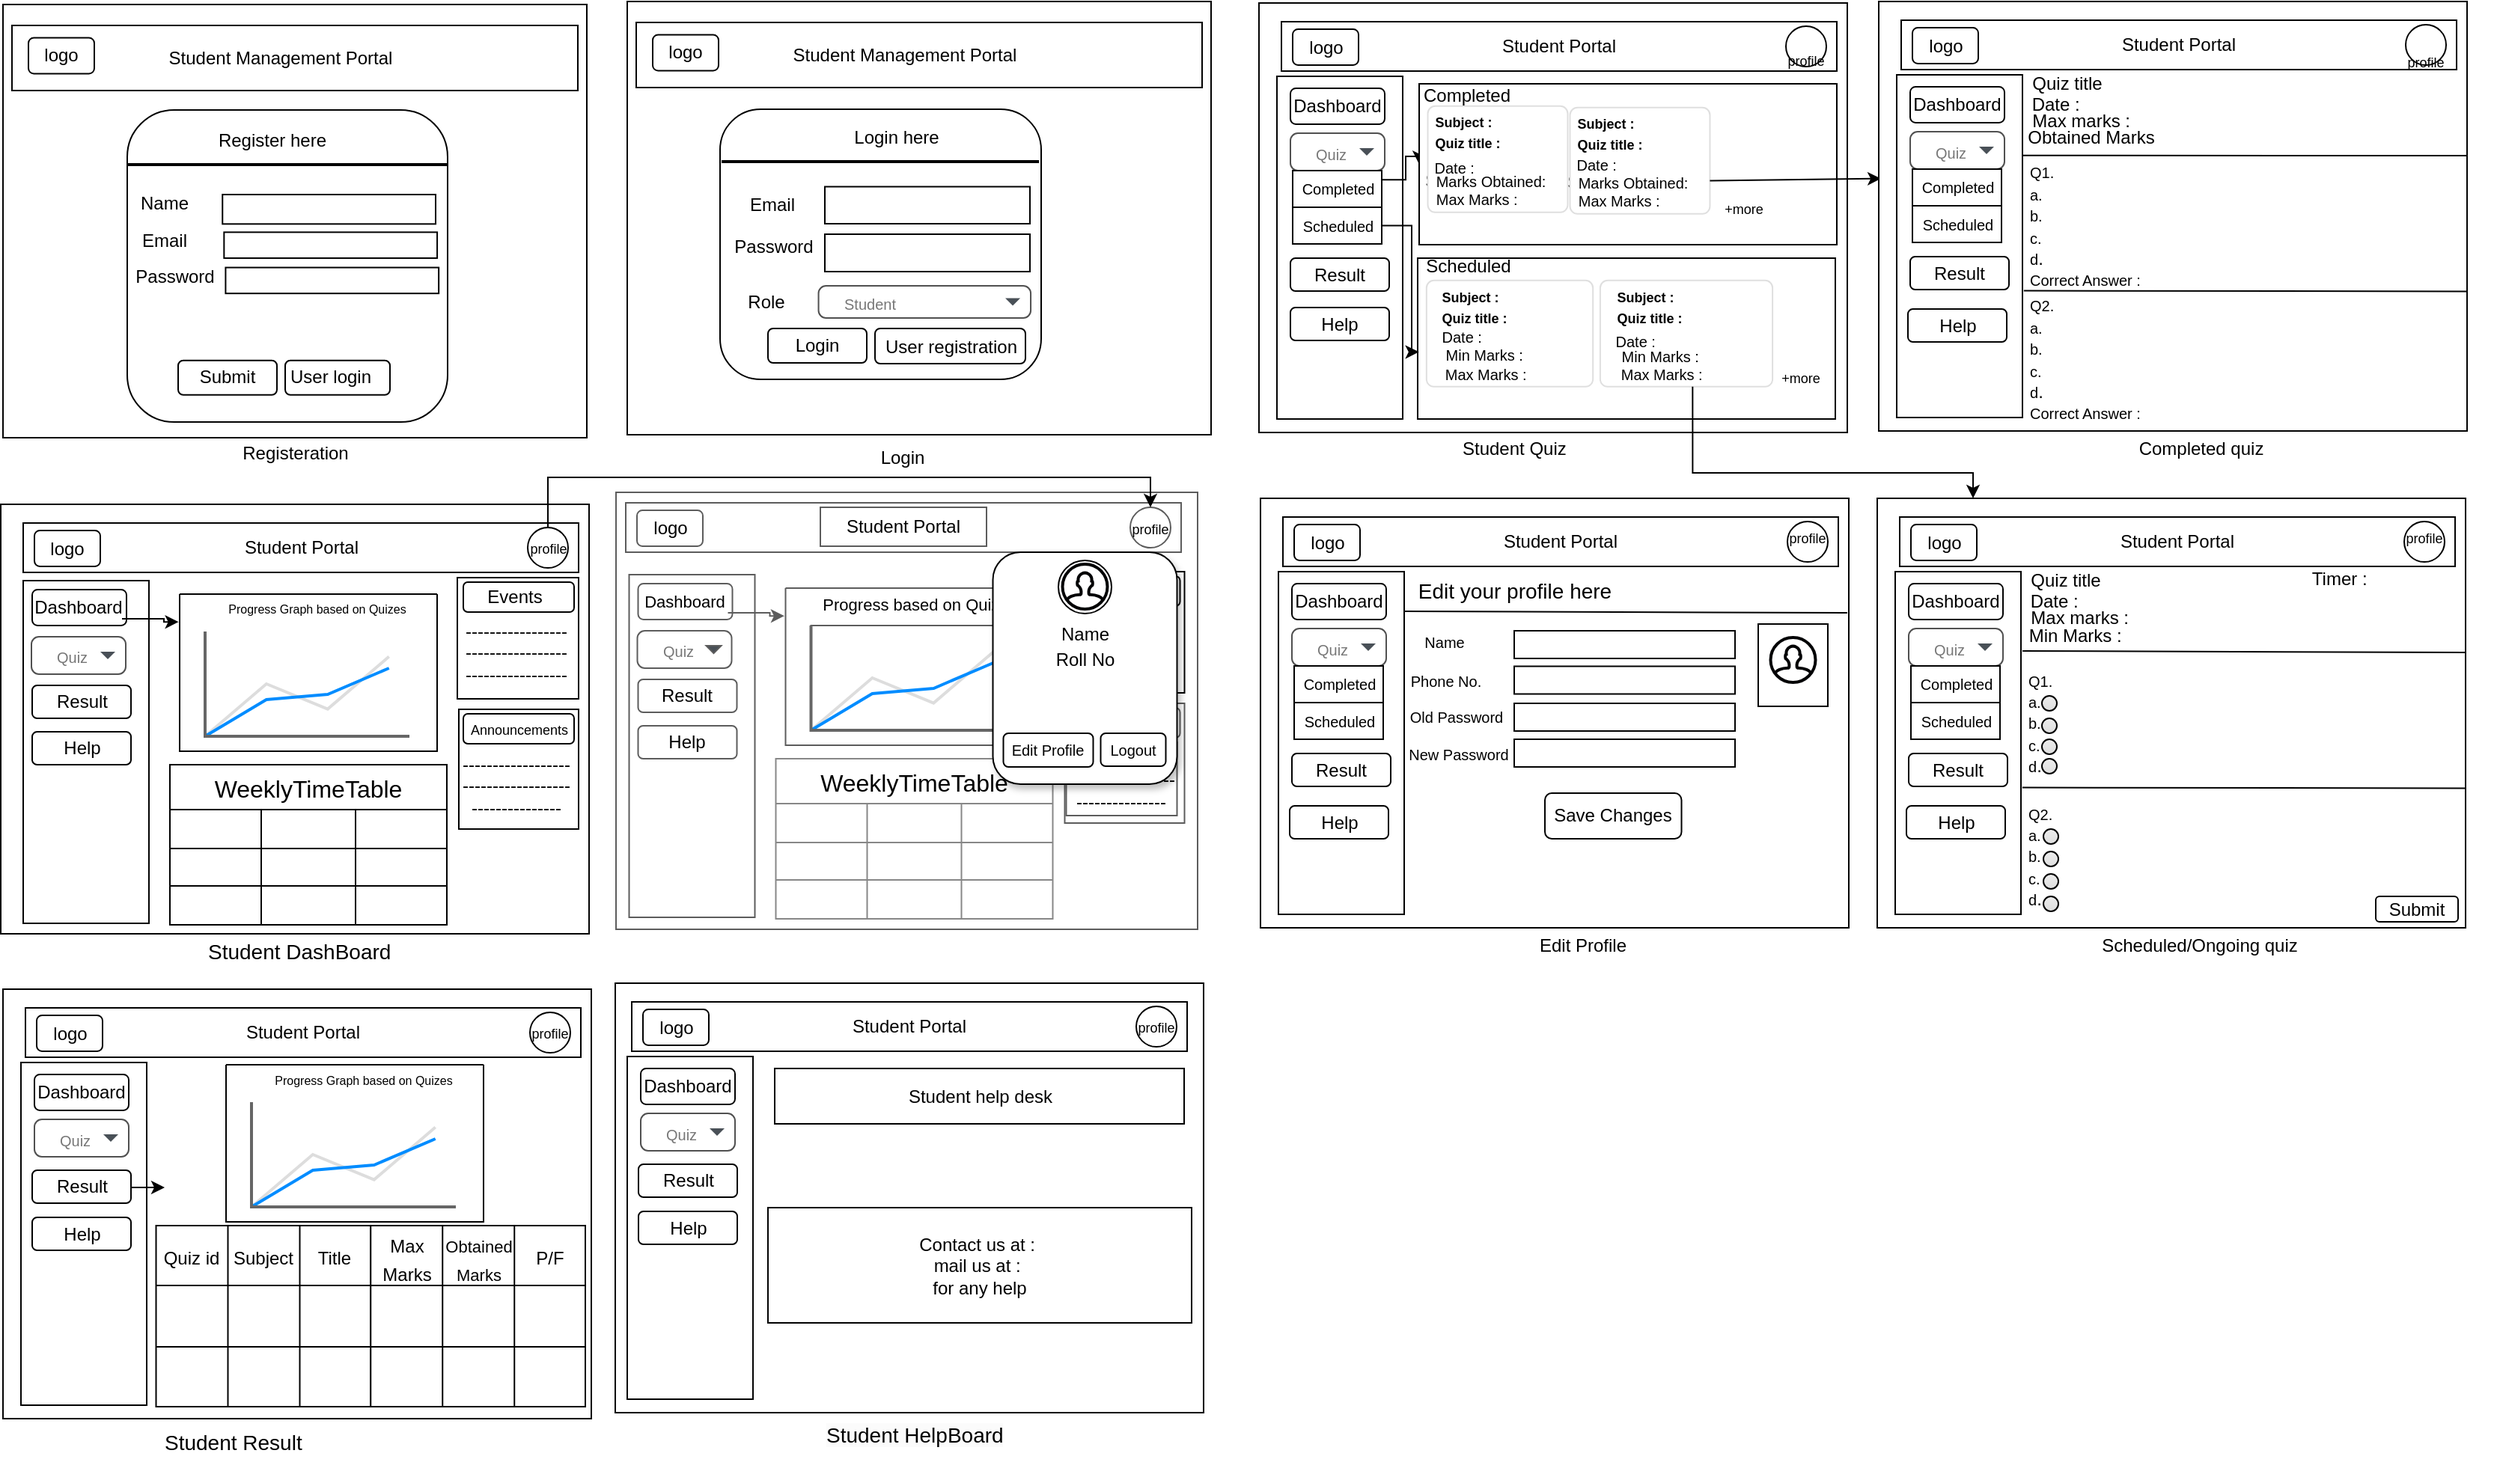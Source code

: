 <mxfile version="24.3.1" type="google">
  <diagram name="Page-1" id="1WCwhRtW2hEc0TrL9GVz">
    <mxGraphModel grid="0" page="1" gridSize="10" guides="1" tooltips="1" connect="1" arrows="1" fold="1" pageScale="1" pageWidth="850" pageHeight="1100" math="0" shadow="0">
      <root>
        <mxCell id="0" />
        <mxCell id="1" parent="0" />
        <mxCell id="rQCzSAevi7MYY_XgINVO-308" value="" style="group" connectable="0" vertex="1" parent="1">
          <mxGeometry x="432.5" y="365" width="1227.5" height="323" as="geometry" />
        </mxCell>
        <mxCell id="JlFx0m-yY-7wvOIhuwlp-33" value="" style="group" connectable="0" vertex="1" parent="rQCzSAevi7MYY_XgINVO-308">
          <mxGeometry width="1227.5" height="314" as="geometry" />
        </mxCell>
        <mxCell id="JlFx0m-yY-7wvOIhuwlp-176" value="" style="rounded=0;whiteSpace=wrap;html=1;strokeColor=#5C5C5C;" vertex="1" parent="JlFx0m-yY-7wvOIhuwlp-33">
          <mxGeometry x="-3" y="-5" width="388.5" height="292" as="geometry" />
        </mxCell>
        <mxCell id="KjMgDHW_SzXNRk24sxI_-144" value="" style="swimlane;startSize=0;strokeColor=#5C5C5C;" vertex="1" parent="JlFx0m-yY-7wvOIhuwlp-33">
          <mxGeometry x="110.25" y="59" width="194" height="105" as="geometry" />
        </mxCell>
        <mxCell id="KjMgDHW_SzXNRk24sxI_-151" value="&lt;font style=&quot;font-size: 11px;&quot;&gt;Progress based on Quizes&lt;/font&gt;" style="text;html=1;align=center;verticalAlign=middle;whiteSpace=wrap;rounded=0;" vertex="1" parent="JlFx0m-yY-7wvOIhuwlp-33">
          <mxGeometry x="121" y="53" width="156.75" height="33" as="geometry" />
        </mxCell>
        <mxCell id="JlFx0m-yY-7wvOIhuwlp-179" value="" style="group" connectable="0" vertex="1" parent="JlFx0m-yY-7wvOIhuwlp-33">
          <mxGeometry x="3.5" y="2" width="399" height="33" as="geometry" />
        </mxCell>
        <mxCell id="JlFx0m-yY-7wvOIhuwlp-180" value="" style="rounded=0;whiteSpace=wrap;html=1;strokeColor=#5C5C5C;" vertex="1" parent="JlFx0m-yY-7wvOIhuwlp-179">
          <mxGeometry width="371" height="33" as="geometry" />
        </mxCell>
        <mxCell id="JlFx0m-yY-7wvOIhuwlp-181" value="" style="ellipse;whiteSpace=wrap;html=1;aspect=fixed;strokeColor=#5C5C5C;" vertex="1" parent="JlFx0m-yY-7wvOIhuwlp-179">
          <mxGeometry x="337" y="3" width="27" height="27" as="geometry" />
        </mxCell>
        <mxCell id="JlFx0m-yY-7wvOIhuwlp-182" value="&lt;font style=&quot;font-size: 9px;&quot;&gt;profile&lt;/font&gt;" style="text;html=1;align=center;verticalAlign=middle;whiteSpace=wrap;rounded=0;" vertex="1" parent="JlFx0m-yY-7wvOIhuwlp-179">
          <mxGeometry x="302" y="16.5" width="97" as="geometry" />
        </mxCell>
        <mxCell id="JlFx0m-yY-7wvOIhuwlp-183" value="Student Portal" style="text;html=1;align=center;verticalAlign=middle;whiteSpace=wrap;rounded=0;strokeColor=#5C5C5C;" vertex="1" parent="JlFx0m-yY-7wvOIhuwlp-179">
          <mxGeometry x="130" y="3" width="111" height="26" as="geometry" />
        </mxCell>
        <mxCell id="JlFx0m-yY-7wvOIhuwlp-184" value="logo" style="rounded=1;whiteSpace=wrap;html=1;strokeColor=#5C5C5C;" vertex="1" parent="JlFx0m-yY-7wvOIhuwlp-179">
          <mxGeometry x="7.5" y="5" width="44" height="24" as="geometry" />
        </mxCell>
        <mxCell id="CSIQjQ5Aenjff8TwKgHQ-100" value="" style="rounded=0;whiteSpace=wrap;html=1;" vertex="1" parent="JlFx0m-yY-7wvOIhuwlp-33">
          <mxGeometry x="839.5" y="-1" width="393" height="287" as="geometry" />
        </mxCell>
        <mxCell id="CSIQjQ5Aenjff8TwKgHQ-101" value="" style="rounded=0;whiteSpace=wrap;html=1;" vertex="1" parent="JlFx0m-yY-7wvOIhuwlp-33">
          <mxGeometry x="851.5" y="48" width="84" height="229" as="geometry" />
        </mxCell>
        <mxCell id="CSIQjQ5Aenjff8TwKgHQ-102" value="" style="rounded=1;whiteSpace=wrap;html=1;" vertex="1" parent="JlFx0m-yY-7wvOIhuwlp-33">
          <mxGeometry x="860.5" y="56" width="63" height="24" as="geometry" />
        </mxCell>
        <mxCell id="CSIQjQ5Aenjff8TwKgHQ-103" value="Dashboard" style="text;html=1;align=center;verticalAlign=middle;whiteSpace=wrap;rounded=0;" vertex="1" parent="JlFx0m-yY-7wvOIhuwlp-33">
          <mxGeometry x="862" y="53" width="58.5" height="30" as="geometry" />
        </mxCell>
        <mxCell id="CSIQjQ5Aenjff8TwKgHQ-104" value="Help" style="rounded=1;whiteSpace=wrap;html=1;" vertex="1" parent="JlFx0m-yY-7wvOIhuwlp-33">
          <mxGeometry x="859" y="204.5" width="66" height="22" as="geometry" />
        </mxCell>
        <mxCell id="CSIQjQ5Aenjff8TwKgHQ-105" value="&lt;font style=&quot;font-size: 10px;&quot;&gt;Quiz&lt;/font&gt;" style="html=1;shadow=0;dashed=0;shape=mxgraph.bootstrap.rrect;rSize=5;strokeColor=#505050;strokeWidth=1;fillColor=#ffffff;fontColor=#777777;whiteSpace=wrap;align=left;verticalAlign=middle;fontStyle=0;fontSize=14;spacingRight=0;spacing=17;" vertex="1" parent="JlFx0m-yY-7wvOIhuwlp-33">
          <mxGeometry x="860.5" y="86" width="63" height="25" as="geometry" />
        </mxCell>
        <mxCell id="CSIQjQ5Aenjff8TwKgHQ-106" value="" style="shape=triangle;direction=south;fillColor=#495057;strokeColor=none;perimeter=none;" vertex="1" parent="CSIQjQ5Aenjff8TwKgHQ-105">
          <mxGeometry x="1" y="0.5" width="10" height="5" relative="1" as="geometry">
            <mxPoint x="-17" y="-2.5" as="offset" />
          </mxGeometry>
        </mxCell>
        <mxCell id="CSIQjQ5Aenjff8TwKgHQ-107" value="" style="rounded=0;whiteSpace=wrap;html=1;" vertex="1" parent="JlFx0m-yY-7wvOIhuwlp-33">
          <mxGeometry x="854.5" y="11.5" width="371" height="33" as="geometry" />
        </mxCell>
        <mxCell id="CSIQjQ5Aenjff8TwKgHQ-108" value="" style="ellipse;whiteSpace=wrap;html=1;aspect=fixed;" vertex="1" parent="JlFx0m-yY-7wvOIhuwlp-33">
          <mxGeometry x="1191.5" y="14.5" width="27" height="27" as="geometry" />
        </mxCell>
        <mxCell id="CSIQjQ5Aenjff8TwKgHQ-109" value="Student Portal" style="text;html=1;align=center;verticalAlign=middle;whiteSpace=wrap;rounded=0;" vertex="1" parent="JlFx0m-yY-7wvOIhuwlp-33">
          <mxGeometry x="984.5" y="14.5" width="111" height="26" as="geometry" />
        </mxCell>
        <mxCell id="CSIQjQ5Aenjff8TwKgHQ-110" value="logo" style="rounded=1;whiteSpace=wrap;html=1;" vertex="1" parent="JlFx0m-yY-7wvOIhuwlp-33">
          <mxGeometry x="862" y="16.5" width="44" height="24" as="geometry" />
        </mxCell>
        <mxCell id="CSIQjQ5Aenjff8TwKgHQ-111" value="&lt;font style=&quot;font-size: 9px;&quot;&gt;profile&lt;/font&gt;" style="text;html=1;align=center;verticalAlign=middle;whiteSpace=wrap;rounded=0;" vertex="1" parent="JlFx0m-yY-7wvOIhuwlp-33">
          <mxGeometry x="1156.5" y="25" width="97" height="0.5" as="geometry" />
        </mxCell>
        <mxCell id="CSIQjQ5Aenjff8TwKgHQ-112" value="&lt;font style=&quot;font-size: 10px;&quot;&gt;Completed&lt;/font&gt;" style="whiteSpace=wrap;html=1;align=center;" vertex="1" parent="JlFx0m-yY-7wvOIhuwlp-33">
          <mxGeometry x="862" y="111" width="59.5" height="24.5" as="geometry" />
        </mxCell>
        <mxCell id="CSIQjQ5Aenjff8TwKgHQ-113" value="&lt;span style=&quot;font-size: 10px;&quot;&gt;Scheduled&lt;/span&gt;" style="whiteSpace=wrap;html=1;align=center;" vertex="1" parent="JlFx0m-yY-7wvOIhuwlp-33">
          <mxGeometry x="862" y="135.5" width="59.5" height="24.5" as="geometry" />
        </mxCell>
        <mxCell id="CSIQjQ5Aenjff8TwKgHQ-114" value="Result" style="rounded=1;whiteSpace=wrap;html=1;" vertex="1" parent="JlFx0m-yY-7wvOIhuwlp-33">
          <mxGeometry x="860.5" y="169.5" width="66" height="22" as="geometry" />
        </mxCell>
        <mxCell id="CSIQjQ5Aenjff8TwKgHQ-115" value="Scheduled/Ongoing quiz" style="text;html=1;align=center;verticalAlign=middle;resizable=0;points=[];autosize=1;strokeColor=none;fillColor=none;" vertex="1" parent="JlFx0m-yY-7wvOIhuwlp-33">
          <mxGeometry x="979.5" y="285" width="149" height="26" as="geometry" />
        </mxCell>
        <mxCell id="CSIQjQ5Aenjff8TwKgHQ-116" value="" style="endArrow=none;html=1;rounded=0;exitX=0;exitY=1;exitDx=0;exitDy=0;entryX=1;entryY=0.359;entryDx=0;entryDy=0;entryPerimeter=0;" edge="1" parent="JlFx0m-yY-7wvOIhuwlp-33" source="CSIQjQ5Aenjff8TwKgHQ-121" target="CSIQjQ5Aenjff8TwKgHQ-100">
          <mxGeometry width="50" height="50" relative="1" as="geometry">
            <mxPoint x="952.5" y="227" as="sourcePoint" />
            <mxPoint x="1232.5" y="100" as="targetPoint" />
          </mxGeometry>
        </mxCell>
        <mxCell id="CSIQjQ5Aenjff8TwKgHQ-117" value="&lt;font style=&quot;font-size: 10px;&quot;&gt;Q2.&lt;/font&gt;&lt;div&gt;&lt;font style=&quot;font-size: 10px;&quot;&gt;a.&lt;/font&gt;&lt;/div&gt;&lt;div&gt;&lt;font style=&quot;font-size: 10px;&quot;&gt;b.&lt;/font&gt;&lt;/div&gt;&lt;div&gt;&lt;font style=&quot;font-size: 10px;&quot;&gt;c.&lt;/font&gt;&lt;/div&gt;&lt;div&gt;&lt;font style=&quot;font-size: 10px;&quot;&gt;d&lt;/font&gt;.&lt;span style=&quot;font-size: 10px; background-color: initial;&quot;&gt;&amp;nbsp;&lt;/span&gt;&lt;/div&gt;" style="text;html=1;align=left;verticalAlign=middle;whiteSpace=wrap;rounded=0;" vertex="1" parent="JlFx0m-yY-7wvOIhuwlp-33">
          <mxGeometry x="938.5" y="198" width="252" height="79" as="geometry" />
        </mxCell>
        <mxCell id="CSIQjQ5Aenjff8TwKgHQ-118" value="" style="group" connectable="0" vertex="1" parent="JlFx0m-yY-7wvOIhuwlp-33">
          <mxGeometry x="933.5" y="53" width="257" height="135" as="geometry" />
        </mxCell>
        <mxCell id="CSIQjQ5Aenjff8TwKgHQ-119" value="Date :&amp;nbsp;" style="text;html=1;align=center;verticalAlign=middle;whiteSpace=wrap;rounded=0;" vertex="1" parent="CSIQjQ5Aenjff8TwKgHQ-118">
          <mxGeometry x="-4" width="60" height="30" as="geometry" />
        </mxCell>
        <mxCell id="CSIQjQ5Aenjff8TwKgHQ-120" value="Max marks :&amp;nbsp;" style="text;html=1;align=center;verticalAlign=middle;whiteSpace=wrap;rounded=0;" vertex="1" parent="CSIQjQ5Aenjff8TwKgHQ-118">
          <mxGeometry x="7" y="13" width="72" height="25" as="geometry" />
        </mxCell>
        <mxCell id="CSIQjQ5Aenjff8TwKgHQ-121" value="Min Marks :&amp;nbsp;" style="text;html=1;align=center;verticalAlign=middle;whiteSpace=wrap;rounded=0;" vertex="1" parent="CSIQjQ5Aenjff8TwKgHQ-118">
          <mxGeometry x="3" y="27" width="74" height="21" as="geometry" />
        </mxCell>
        <mxCell id="CSIQjQ5Aenjff8TwKgHQ-122" value="&lt;font style=&quot;font-size: 10px;&quot;&gt;Q1.&lt;/font&gt;&lt;div&gt;&lt;font style=&quot;font-size: 10px;&quot;&gt;a.&lt;/font&gt;&lt;/div&gt;&lt;div&gt;&lt;font style=&quot;font-size: 10px;&quot;&gt;b.&lt;/font&gt;&lt;/div&gt;&lt;div&gt;&lt;font style=&quot;font-size: 10px;&quot;&gt;c.&lt;/font&gt;&lt;/div&gt;&lt;div&gt;&lt;font style=&quot;font-size: 10px;&quot;&gt;d&lt;/font&gt;.&lt;span style=&quot;font-size: 10px; background-color: initial;&quot;&gt;&amp;nbsp;&lt;/span&gt;&lt;/div&gt;" style="text;html=1;align=left;verticalAlign=middle;whiteSpace=wrap;rounded=0;" vertex="1" parent="CSIQjQ5Aenjff8TwKgHQ-118">
          <mxGeometry x="5" y="56" width="252" height="79" as="geometry" />
        </mxCell>
        <mxCell id="CSIQjQ5Aenjff8TwKgHQ-126" value="" style="html=1;shadow=0;dashed=0;shape=mxgraph.bootstrap.radioButton2;labelPosition=right;verticalLabelPosition=middle;align=left;verticalAlign=middle;gradientColor=#DEDEDE;fillColor=#EDEDED;checked=0;spacing=5;checkedFill=#0085FC;checkedStroke=#ffffff;sketch=0;" vertex="1" parent="CSIQjQ5Aenjff8TwKgHQ-118">
          <mxGeometry x="16" y="78" width="10" height="10" as="geometry" />
        </mxCell>
        <mxCell id="CSIQjQ5Aenjff8TwKgHQ-127" value="" style="html=1;shadow=0;dashed=0;shape=mxgraph.bootstrap.radioButton2;labelPosition=right;verticalLabelPosition=middle;align=left;verticalAlign=middle;gradientColor=#DEDEDE;fillColor=#EDEDED;checked=0;spacing=5;checkedFill=#0085FC;checkedStroke=#ffffff;sketch=0;" vertex="1" parent="CSIQjQ5Aenjff8TwKgHQ-118">
          <mxGeometry x="16" y="93" width="10" height="10" as="geometry" />
        </mxCell>
        <mxCell id="CSIQjQ5Aenjff8TwKgHQ-128" value="" style="html=1;shadow=0;dashed=0;shape=mxgraph.bootstrap.radioButton2;labelPosition=right;verticalLabelPosition=middle;align=left;verticalAlign=middle;gradientColor=#DEDEDE;fillColor=#EDEDED;checked=0;spacing=5;checkedFill=#0085FC;checkedStroke=#ffffff;sketch=0;" vertex="1" parent="CSIQjQ5Aenjff8TwKgHQ-118">
          <mxGeometry x="16" y="107" width="10" height="10" as="geometry" />
        </mxCell>
        <mxCell id="CSIQjQ5Aenjff8TwKgHQ-129" value="" style="html=1;shadow=0;dashed=0;shape=mxgraph.bootstrap.radioButton2;labelPosition=right;verticalLabelPosition=middle;align=left;verticalAlign=middle;gradientColor=#DEDEDE;fillColor=#EDEDED;checked=0;spacing=5;checkedFill=#0085FC;checkedStroke=#ffffff;sketch=0;" vertex="1" parent="CSIQjQ5Aenjff8TwKgHQ-118">
          <mxGeometry x="16" y="120" width="10" height="10" as="geometry" />
        </mxCell>
        <mxCell id="CSIQjQ5Aenjff8TwKgHQ-123" value="Quiz title" style="text;html=1;align=center;verticalAlign=middle;whiteSpace=wrap;rounded=0;" vertex="1" parent="JlFx0m-yY-7wvOIhuwlp-33">
          <mxGeometry x="935.5" y="39" width="60" height="30" as="geometry" />
        </mxCell>
        <mxCell id="CSIQjQ5Aenjff8TwKgHQ-124" value="" style="endArrow=none;html=1;rounded=0;exitX=1.011;exitY=0.63;exitDx=0;exitDy=0;exitPerimeter=0;entryX=1.001;entryY=0.675;entryDx=0;entryDy=0;entryPerimeter=0;" edge="1" parent="JlFx0m-yY-7wvOIhuwlp-33" source="CSIQjQ5Aenjff8TwKgHQ-101" target="CSIQjQ5Aenjff8TwKgHQ-100">
          <mxGeometry width="50" height="50" relative="1" as="geometry">
            <mxPoint x="953.5" y="197" as="sourcePoint" />
            <mxPoint x="1003.5" y="147" as="targetPoint" />
          </mxGeometry>
        </mxCell>
        <mxCell id="CSIQjQ5Aenjff8TwKgHQ-130" value="" style="html=1;shadow=0;dashed=0;shape=mxgraph.bootstrap.radioButton2;labelPosition=right;verticalLabelPosition=middle;align=left;verticalAlign=middle;gradientColor=#DEDEDE;fillColor=#EDEDED;checked=0;spacing=5;checkedFill=#0085FC;checkedStroke=#ffffff;sketch=0;" vertex="1" parent="JlFx0m-yY-7wvOIhuwlp-33">
          <mxGeometry x="950.5" y="220" width="10" height="10" as="geometry" />
        </mxCell>
        <mxCell id="CSIQjQ5Aenjff8TwKgHQ-131" value="" style="html=1;shadow=0;dashed=0;shape=mxgraph.bootstrap.radioButton2;labelPosition=right;verticalLabelPosition=middle;align=left;verticalAlign=middle;gradientColor=#DEDEDE;fillColor=#EDEDED;checked=0;spacing=5;checkedFill=#0085FC;checkedStroke=#ffffff;sketch=0;" vertex="1" parent="JlFx0m-yY-7wvOIhuwlp-33">
          <mxGeometry x="950.5" y="235" width="10" height="10" as="geometry" />
        </mxCell>
        <mxCell id="CSIQjQ5Aenjff8TwKgHQ-132" value="" style="html=1;shadow=0;dashed=0;shape=mxgraph.bootstrap.radioButton2;labelPosition=right;verticalLabelPosition=middle;align=left;verticalAlign=middle;gradientColor=#DEDEDE;fillColor=#EDEDED;checked=0;spacing=5;checkedFill=#0085FC;checkedStroke=#ffffff;sketch=0;" vertex="1" parent="JlFx0m-yY-7wvOIhuwlp-33">
          <mxGeometry x="950.5" y="250" width="10" height="10" as="geometry" />
        </mxCell>
        <mxCell id="CSIQjQ5Aenjff8TwKgHQ-133" value="" style="html=1;shadow=0;dashed=0;shape=mxgraph.bootstrap.radioButton2;labelPosition=right;verticalLabelPosition=middle;align=left;verticalAlign=middle;gradientColor=#DEDEDE;fillColor=#EDEDED;checked=0;spacing=5;checkedFill=#0085FC;checkedStroke=#ffffff;sketch=0;" vertex="1" parent="JlFx0m-yY-7wvOIhuwlp-33">
          <mxGeometry x="950.5" y="265" width="10" height="10" as="geometry" />
        </mxCell>
        <mxCell id="KjMgDHW_SzXNRk24sxI_-1" value="Timer :&amp;nbsp;" style="text;html=1;align=center;verticalAlign=middle;whiteSpace=wrap;rounded=0;" vertex="1" parent="JlFx0m-yY-7wvOIhuwlp-33">
          <mxGeometry x="1089" y="41.5" width="120.5" height="23.5" as="geometry" />
        </mxCell>
        <mxCell id="KjMgDHW_SzXNRk24sxI_-13" value="" style="rounded=0;whiteSpace=wrap;html=1;" vertex="1" parent="JlFx0m-yY-7wvOIhuwlp-33">
          <mxGeometry x="427.5" y="-1" width="393" height="287" as="geometry" />
        </mxCell>
        <mxCell id="KjMgDHW_SzXNRk24sxI_-14" value="" style="rounded=0;whiteSpace=wrap;html=1;" vertex="1" parent="JlFx0m-yY-7wvOIhuwlp-33">
          <mxGeometry x="439.5" y="48" width="84" height="229" as="geometry" />
        </mxCell>
        <mxCell id="KjMgDHW_SzXNRk24sxI_-15" value="" style="rounded=1;whiteSpace=wrap;html=1;" vertex="1" parent="JlFx0m-yY-7wvOIhuwlp-33">
          <mxGeometry x="448.5" y="56" width="63" height="24" as="geometry" />
        </mxCell>
        <mxCell id="KjMgDHW_SzXNRk24sxI_-16" value="Dashboard" style="text;html=1;align=center;verticalAlign=middle;whiteSpace=wrap;rounded=0;" vertex="1" parent="JlFx0m-yY-7wvOIhuwlp-33">
          <mxGeometry x="450" y="53" width="58.5" height="30" as="geometry" />
        </mxCell>
        <mxCell id="KjMgDHW_SzXNRk24sxI_-17" value="Help" style="rounded=1;whiteSpace=wrap;html=1;" vertex="1" parent="JlFx0m-yY-7wvOIhuwlp-33">
          <mxGeometry x="447" y="204.5" width="66" height="22" as="geometry" />
        </mxCell>
        <mxCell id="KjMgDHW_SzXNRk24sxI_-18" value="&lt;font style=&quot;font-size: 10px;&quot;&gt;Quiz&lt;/font&gt;" style="html=1;shadow=0;dashed=0;shape=mxgraph.bootstrap.rrect;rSize=5;strokeColor=#505050;strokeWidth=1;fillColor=#ffffff;fontColor=#777777;whiteSpace=wrap;align=left;verticalAlign=middle;fontStyle=0;fontSize=14;spacingRight=0;spacing=17;" vertex="1" parent="JlFx0m-yY-7wvOIhuwlp-33">
          <mxGeometry x="448.5" y="86" width="63" height="25" as="geometry" />
        </mxCell>
        <mxCell id="KjMgDHW_SzXNRk24sxI_-19" value="" style="shape=triangle;direction=south;fillColor=#495057;strokeColor=none;perimeter=none;" vertex="1" parent="KjMgDHW_SzXNRk24sxI_-18">
          <mxGeometry x="1" y="0.5" width="10" height="5" relative="1" as="geometry">
            <mxPoint x="-17" y="-2.5" as="offset" />
          </mxGeometry>
        </mxCell>
        <mxCell id="KjMgDHW_SzXNRk24sxI_-20" value="" style="rounded=0;whiteSpace=wrap;html=1;" vertex="1" parent="JlFx0m-yY-7wvOIhuwlp-33">
          <mxGeometry x="442.5" y="11.5" width="371" height="33" as="geometry" />
        </mxCell>
        <mxCell id="KjMgDHW_SzXNRk24sxI_-21" value="" style="ellipse;whiteSpace=wrap;html=1;aspect=fixed;" vertex="1" parent="JlFx0m-yY-7wvOIhuwlp-33">
          <mxGeometry x="779.5" y="14.5" width="27" height="27" as="geometry" />
        </mxCell>
        <mxCell id="KjMgDHW_SzXNRk24sxI_-22" value="Student Portal" style="text;html=1;align=center;verticalAlign=middle;whiteSpace=wrap;rounded=0;" vertex="1" parent="JlFx0m-yY-7wvOIhuwlp-33">
          <mxGeometry x="572.5" y="14.5" width="111" height="26" as="geometry" />
        </mxCell>
        <mxCell id="KjMgDHW_SzXNRk24sxI_-23" value="logo" style="rounded=1;whiteSpace=wrap;html=1;" vertex="1" parent="JlFx0m-yY-7wvOIhuwlp-33">
          <mxGeometry x="450" y="16.5" width="44" height="24" as="geometry" />
        </mxCell>
        <mxCell id="KjMgDHW_SzXNRk24sxI_-24" value="&lt;font style=&quot;font-size: 9px;&quot;&gt;profile&lt;/font&gt;" style="text;html=1;align=center;verticalAlign=middle;whiteSpace=wrap;rounded=0;" vertex="1" parent="JlFx0m-yY-7wvOIhuwlp-33">
          <mxGeometry x="744.5" y="25" width="97" height="0.5" as="geometry" />
        </mxCell>
        <mxCell id="KjMgDHW_SzXNRk24sxI_-25" value="&lt;font style=&quot;font-size: 10px;&quot;&gt;Completed&lt;/font&gt;" style="whiteSpace=wrap;html=1;align=center;" vertex="1" parent="JlFx0m-yY-7wvOIhuwlp-33">
          <mxGeometry x="450" y="111" width="59.5" height="24.5" as="geometry" />
        </mxCell>
        <mxCell id="KjMgDHW_SzXNRk24sxI_-26" value="&lt;span style=&quot;font-size: 10px;&quot;&gt;Scheduled&lt;/span&gt;" style="whiteSpace=wrap;html=1;align=center;" vertex="1" parent="JlFx0m-yY-7wvOIhuwlp-33">
          <mxGeometry x="450" y="135.5" width="59.5" height="24.5" as="geometry" />
        </mxCell>
        <mxCell id="KjMgDHW_SzXNRk24sxI_-27" value="Result" style="rounded=1;whiteSpace=wrap;html=1;" vertex="1" parent="JlFx0m-yY-7wvOIhuwlp-33">
          <mxGeometry x="448.5" y="169.5" width="66" height="22" as="geometry" />
        </mxCell>
        <mxCell id="KjMgDHW_SzXNRk24sxI_-28" value="Edit Profile" style="text;html=1;align=center;verticalAlign=middle;resizable=0;points=[];autosize=1;strokeColor=none;fillColor=none;" vertex="1" parent="JlFx0m-yY-7wvOIhuwlp-33">
          <mxGeometry x="604.5" y="285" width="76" height="26" as="geometry" />
        </mxCell>
        <mxCell id="KjMgDHW_SzXNRk24sxI_-121" value="" style="rounded=0;whiteSpace=wrap;html=1;strokeColor=#5C5C5C;" vertex="1" parent="JlFx0m-yY-7wvOIhuwlp-33">
          <mxGeometry x="5.75" y="50" width="84" height="229" as="geometry" />
        </mxCell>
        <mxCell id="KjMgDHW_SzXNRk24sxI_-122" value="&lt;font style=&quot;font-size: 11px;&quot;&gt;Dashboard&lt;/font&gt;" style="rounded=1;whiteSpace=wrap;html=1;strokeColor=#5C5C5C;" vertex="1" parent="JlFx0m-yY-7wvOIhuwlp-33">
          <mxGeometry x="11.75" y="56" width="63" height="24" as="geometry" />
        </mxCell>
        <mxCell id="KjMgDHW_SzXNRk24sxI_-124" value="Help" style="rounded=1;whiteSpace=wrap;html=1;strokeColor=#5C5C5C;" vertex="1" parent="JlFx0m-yY-7wvOIhuwlp-33">
          <mxGeometry x="11.75" y="151" width="66" height="22" as="geometry" />
        </mxCell>
        <mxCell id="KjMgDHW_SzXNRk24sxI_-125" value="" style="whiteSpace=wrap;html=1;aspect=fixed;strokeColor=#5C5C5C;" vertex="1" parent="JlFx0m-yY-7wvOIhuwlp-33">
          <mxGeometry x="296.75" y="136" width="80" height="80" as="geometry" />
        </mxCell>
        <mxCell id="KjMgDHW_SzXNRk24sxI_-126" value="&lt;font style=&quot;font-size: 9px;&quot;&gt;Announcements&lt;/font&gt;" style="rounded=1;whiteSpace=wrap;html=1;strokeColor=#5C5C5C;" vertex="1" parent="JlFx0m-yY-7wvOIhuwlp-33">
          <mxGeometry x="299.75" y="139" width="74" height="20" as="geometry" />
        </mxCell>
        <mxCell id="KjMgDHW_SzXNRk24sxI_-127" value="---------------------------------------------------" style="text;html=1;align=center;verticalAlign=middle;whiteSpace=wrap;rounded=0;strokeColor=#5C5C5C;" vertex="1" parent="JlFx0m-yY-7wvOIhuwlp-33">
          <mxGeometry x="297.75" y="162" width="74" height="49" as="geometry" />
        </mxCell>
        <mxCell id="KjMgDHW_SzXNRk24sxI_-128" value="" style="whiteSpace=wrap;html=1;aspect=fixed;strokeColor=#000000;" vertex="1" parent="JlFx0m-yY-7wvOIhuwlp-33">
          <mxGeometry x="295.75" y="48" width="81" height="81" as="geometry" />
        </mxCell>
        <mxCell id="KjMgDHW_SzXNRk24sxI_-129" value="" style="rounded=1;whiteSpace=wrap;html=1;strokeColor=#000000;" vertex="1" parent="JlFx0m-yY-7wvOIhuwlp-33">
          <mxGeometry x="299.75" y="51" width="74" height="20" as="geometry" />
        </mxCell>
        <mxCell id="KjMgDHW_SzXNRk24sxI_-130" value="---------------------------------------------------" style="text;html=1;align=center;verticalAlign=middle;whiteSpace=wrap;rounded=0;strokeColor=#000000;" vertex="1" parent="JlFx0m-yY-7wvOIhuwlp-33">
          <mxGeometry x="299.75" y="73" width="70" height="49" as="geometry" />
        </mxCell>
        <mxCell id="KjMgDHW_SzXNRk24sxI_-131" value="WeeklyTimeTable" style="shape=table;startSize=30;container=1;collapsible=0;childLayout=tableLayout;strokeColor=#878787;fontSize=16;" vertex="1" parent="JlFx0m-yY-7wvOIhuwlp-33">
          <mxGeometry x="103.75" y="173" width="185" height="107" as="geometry" />
        </mxCell>
        <mxCell id="KjMgDHW_SzXNRk24sxI_-132" value="" style="shape=tableRow;horizontal=0;startSize=0;swimlaneHead=0;swimlaneBody=0;strokeColor=#5C5C5C;top=0;left=0;bottom=0;right=0;collapsible=0;dropTarget=0;fillColor=none;points=[[0,0.5],[1,0.5]];portConstraint=eastwest;fontSize=16;" vertex="1" parent="KjMgDHW_SzXNRk24sxI_-131">
          <mxGeometry y="30" width="185" height="26" as="geometry" />
        </mxCell>
        <mxCell id="KjMgDHW_SzXNRk24sxI_-133" value="" style="shape=partialRectangle;html=1;whiteSpace=wrap;connectable=0;strokeColor=#5C5C5C;overflow=hidden;fillColor=none;top=0;left=0;bottom=0;right=0;pointerEvents=1;fontSize=16;" vertex="1" parent="KjMgDHW_SzXNRk24sxI_-132">
          <mxGeometry width="61" height="26" as="geometry">
            <mxRectangle width="61" height="26" as="alternateBounds" />
          </mxGeometry>
        </mxCell>
        <mxCell id="KjMgDHW_SzXNRk24sxI_-134" value="" style="shape=partialRectangle;html=1;whiteSpace=wrap;connectable=0;strokeColor=#5C5C5C;overflow=hidden;fillColor=none;top=0;left=0;bottom=0;right=0;pointerEvents=1;fontSize=16;" vertex="1" parent="KjMgDHW_SzXNRk24sxI_-132">
          <mxGeometry x="61" width="63" height="26" as="geometry">
            <mxRectangle width="63" height="26" as="alternateBounds" />
          </mxGeometry>
        </mxCell>
        <mxCell id="KjMgDHW_SzXNRk24sxI_-135" value="" style="shape=partialRectangle;html=1;whiteSpace=wrap;connectable=0;strokeColor=#5C5C5C;overflow=hidden;fillColor=none;top=0;left=0;bottom=0;right=0;pointerEvents=1;fontSize=16;" vertex="1" parent="KjMgDHW_SzXNRk24sxI_-132">
          <mxGeometry x="124" width="61" height="26" as="geometry">
            <mxRectangle width="61" height="26" as="alternateBounds" />
          </mxGeometry>
        </mxCell>
        <mxCell id="KjMgDHW_SzXNRk24sxI_-136" value="" style="shape=tableRow;horizontal=0;startSize=0;swimlaneHead=0;swimlaneBody=0;strokeColor=#5C5C5C;top=0;left=0;bottom=0;right=0;collapsible=0;dropTarget=0;fillColor=none;points=[[0,0.5],[1,0.5]];portConstraint=eastwest;fontSize=16;" vertex="1" parent="KjMgDHW_SzXNRk24sxI_-131">
          <mxGeometry y="56" width="185" height="25" as="geometry" />
        </mxCell>
        <mxCell id="KjMgDHW_SzXNRk24sxI_-137" value="" style="shape=partialRectangle;html=1;whiteSpace=wrap;connectable=0;strokeColor=#5C5C5C;overflow=hidden;fillColor=none;top=0;left=0;bottom=0;right=0;pointerEvents=1;fontSize=16;" vertex="1" parent="KjMgDHW_SzXNRk24sxI_-136">
          <mxGeometry width="61" height="25" as="geometry">
            <mxRectangle width="61" height="25" as="alternateBounds" />
          </mxGeometry>
        </mxCell>
        <mxCell id="KjMgDHW_SzXNRk24sxI_-138" value="" style="shape=partialRectangle;html=1;whiteSpace=wrap;connectable=0;strokeColor=#5C5C5C;overflow=hidden;fillColor=none;top=0;left=0;bottom=0;right=0;pointerEvents=1;fontSize=16;" vertex="1" parent="KjMgDHW_SzXNRk24sxI_-136">
          <mxGeometry x="61" width="63" height="25" as="geometry">
            <mxRectangle width="63" height="25" as="alternateBounds" />
          </mxGeometry>
        </mxCell>
        <mxCell id="KjMgDHW_SzXNRk24sxI_-139" value="" style="shape=partialRectangle;html=1;whiteSpace=wrap;connectable=0;strokeColor=#5C5C5C;overflow=hidden;fillColor=none;top=0;left=0;bottom=0;right=0;pointerEvents=1;fontSize=16;" vertex="1" parent="KjMgDHW_SzXNRk24sxI_-136">
          <mxGeometry x="124" width="61" height="25" as="geometry">
            <mxRectangle width="61" height="25" as="alternateBounds" />
          </mxGeometry>
        </mxCell>
        <mxCell id="KjMgDHW_SzXNRk24sxI_-140" value="" style="shape=tableRow;horizontal=0;startSize=0;swimlaneHead=0;swimlaneBody=0;strokeColor=#5C5C5C;top=0;left=0;bottom=0;right=0;collapsible=0;dropTarget=0;fillColor=none;points=[[0,0.5],[1,0.5]];portConstraint=eastwest;fontSize=16;" vertex="1" parent="KjMgDHW_SzXNRk24sxI_-131">
          <mxGeometry y="81" width="185" height="26" as="geometry" />
        </mxCell>
        <mxCell id="KjMgDHW_SzXNRk24sxI_-141" value="" style="shape=partialRectangle;html=1;whiteSpace=wrap;connectable=0;strokeColor=#5C5C5C;overflow=hidden;fillColor=none;top=0;left=0;bottom=0;right=0;pointerEvents=1;fontSize=16;" vertex="1" parent="KjMgDHW_SzXNRk24sxI_-140">
          <mxGeometry width="61" height="26" as="geometry">
            <mxRectangle width="61" height="26" as="alternateBounds" />
          </mxGeometry>
        </mxCell>
        <mxCell id="KjMgDHW_SzXNRk24sxI_-142" value="" style="shape=partialRectangle;html=1;whiteSpace=wrap;connectable=0;strokeColor=#5C5C5C;overflow=hidden;fillColor=none;top=0;left=0;bottom=0;right=0;pointerEvents=1;fontSize=16;" vertex="1" parent="KjMgDHW_SzXNRk24sxI_-140">
          <mxGeometry x="61" width="63" height="26" as="geometry">
            <mxRectangle width="63" height="26" as="alternateBounds" />
          </mxGeometry>
        </mxCell>
        <mxCell id="KjMgDHW_SzXNRk24sxI_-143" value="" style="shape=partialRectangle;html=1;whiteSpace=wrap;connectable=0;strokeColor=#5C5C5C;overflow=hidden;fillColor=none;top=0;left=0;bottom=0;right=0;pointerEvents=1;fontSize=16;" vertex="1" parent="KjMgDHW_SzXNRk24sxI_-140">
          <mxGeometry x="124" width="61" height="26" as="geometry">
            <mxRectangle width="61" height="26" as="alternateBounds" />
          </mxGeometry>
        </mxCell>
        <mxCell id="KjMgDHW_SzXNRk24sxI_-146" style="edgeStyle=orthogonalEdgeStyle;rounded=0;orthogonalLoop=1;jettySize=auto;html=1;exitX=1;exitY=0.75;exitDx=0;exitDy=0;entryX=-0.004;entryY=0.177;entryDx=0;entryDy=0;entryPerimeter=0;strokeColor=#5C5C5C;" edge="1" parent="JlFx0m-yY-7wvOIhuwlp-33" target="KjMgDHW_SzXNRk24sxI_-144">
          <mxGeometry relative="1" as="geometry">
            <Array as="points">
              <mxPoint x="99.75" y="76" />
              <mxPoint x="99.75" y="78" />
            </Array>
            <mxPoint x="71.75" y="75.5" as="sourcePoint" />
          </mxGeometry>
        </mxCell>
        <mxCell id="KjMgDHW_SzXNRk24sxI_-147" value="" style="verticalLabelPosition=bottom;shadow=0;dashed=0;align=center;html=1;verticalAlign=top;strokeWidth=1;shape=mxgraph.mockup.graphics.lineChart;strokeColor=#5C5C5C;strokeColor2=#666666;strokeColor3=#008cff;strokeColor4=#dddddd;" vertex="1" parent="JlFx0m-yY-7wvOIhuwlp-33">
          <mxGeometry x="127.25" y="84" width="136.5" height="70" as="geometry" />
        </mxCell>
        <mxCell id="KjMgDHW_SzXNRk24sxI_-148" value="&lt;font style=&quot;font-size: 10px;&quot;&gt;Quiz&lt;/font&gt;" style="html=1;shadow=0;dashed=0;shape=mxgraph.bootstrap.rrect;rSize=5;strokeColor=#5C5C5C;strokeWidth=1;fillColor=#ffffff;fontColor=#777777;whiteSpace=wrap;align=left;verticalAlign=middle;fontStyle=0;fontSize=14;spacingRight=0;spacing=17;" vertex="1" parent="JlFx0m-yY-7wvOIhuwlp-33">
          <mxGeometry x="11.25" y="87.5" width="63" height="25" as="geometry" />
        </mxCell>
        <mxCell id="KjMgDHW_SzXNRk24sxI_-149" value="" style="shape=triangle;direction=south;fillColor=#495057;strokeColor=#5C5C5C;perimeter=none;" vertex="1" parent="KjMgDHW_SzXNRk24sxI_-148">
          <mxGeometry x="1" y="0.5" width="10" height="5" relative="1" as="geometry">
            <mxPoint x="-17" y="-2.5" as="offset" />
          </mxGeometry>
        </mxCell>
        <mxCell id="KjMgDHW_SzXNRk24sxI_-150" value="Result" style="rounded=1;whiteSpace=wrap;html=1;strokeColor=#5C5C5C;" vertex="1" parent="JlFx0m-yY-7wvOIhuwlp-33">
          <mxGeometry x="11.75" y="120" width="66" height="22" as="geometry" />
        </mxCell>
        <mxCell id="KjMgDHW_SzXNRk24sxI_-113" value="" style="rounded=1;whiteSpace=wrap;html=1;shadow=1;strokeColor=#000000;" vertex="1" parent="JlFx0m-yY-7wvOIhuwlp-33">
          <mxGeometry x="248.75" y="35" width="123" height="155" as="geometry" />
        </mxCell>
        <mxCell id="KjMgDHW_SzXNRk24sxI_-114" value="" style="ellipse;whiteSpace=wrap;html=1;aspect=fixed;shadow=0;strokeColor=#000000;" vertex="1" parent="JlFx0m-yY-7wvOIhuwlp-33">
          <mxGeometry x="292.5" y="40.5" width="35.5" height="35.5" as="geometry" />
        </mxCell>
        <mxCell id="KjMgDHW_SzXNRk24sxI_-117" value="&lt;font style=&quot;font-size: 10px;&quot;&gt;Edit Profile&lt;/font&gt;" style="rounded=1;whiteSpace=wrap;html=1;shadow=0;strokeColor=#000000;" vertex="1" parent="JlFx0m-yY-7wvOIhuwlp-33">
          <mxGeometry x="255.75" y="156" width="60" height="22.5" as="geometry" />
        </mxCell>
        <mxCell id="KjMgDHW_SzXNRk24sxI_-119" value="&lt;font style=&quot;font-size: 10px;&quot;&gt;Logout&lt;/font&gt;" style="rounded=1;whiteSpace=wrap;html=1;shadow=0;strokeColor=#000000;" vertex="1" parent="JlFx0m-yY-7wvOIhuwlp-33">
          <mxGeometry x="320.75" y="156" width="43.5" height="22" as="geometry" />
        </mxCell>
        <mxCell id="KjMgDHW_SzXNRk24sxI_-152" value="Name" style="text;html=1;align=center;verticalAlign=middle;whiteSpace=wrap;rounded=0;" vertex="1" parent="JlFx0m-yY-7wvOIhuwlp-33">
          <mxGeometry x="280.25" y="74.5" width="60" height="30" as="geometry" />
        </mxCell>
        <mxCell id="KjMgDHW_SzXNRk24sxI_-153" value="Roll No" style="text;html=1;align=center;verticalAlign=middle;whiteSpace=wrap;rounded=0;" vertex="1" parent="JlFx0m-yY-7wvOIhuwlp-33">
          <mxGeometry x="280.25" y="92" width="60" height="30" as="geometry" />
        </mxCell>
        <mxCell id="KjMgDHW_SzXNRk24sxI_-157" value="" style="html=1;verticalLabelPosition=bottom;align=center;labelBackgroundColor=#ffffff;verticalAlign=top;strokeWidth=2;strokeColor=#000103;shadow=0;dashed=0;shape=mxgraph.ios7.icons.user;" vertex="1" parent="JlFx0m-yY-7wvOIhuwlp-33">
          <mxGeometry x="295.25" y="43" width="30" height="30" as="geometry" />
        </mxCell>
        <mxCell id="KjMgDHW_SzXNRk24sxI_-158" value="&lt;font style=&quot;font-size: 14px;&quot;&gt;Edit your profile here&lt;/font&gt;" style="text;html=1;align=center;verticalAlign=middle;whiteSpace=wrap;rounded=0;" vertex="1" parent="JlFx0m-yY-7wvOIhuwlp-33">
          <mxGeometry x="527.5" y="49" width="140" height="24" as="geometry" />
        </mxCell>
        <mxCell id="KjMgDHW_SzXNRk24sxI_-159" value="" style="endArrow=none;html=1;rounded=0;exitX=0;exitY=1;exitDx=0;exitDy=0;entryX=1;entryY=0.359;entryDx=0;entryDy=0;entryPerimeter=0;" edge="1" parent="JlFx0m-yY-7wvOIhuwlp-33">
          <mxGeometry width="50" height="50" relative="1" as="geometry">
            <mxPoint x="523.5" y="74.5" as="sourcePoint" />
            <mxPoint x="819.5" y="75.5" as="targetPoint" />
          </mxGeometry>
        </mxCell>
        <mxCell id="KjMgDHW_SzXNRk24sxI_-160" value="" style="rounded=0;whiteSpace=wrap;html=1;" vertex="1" parent="JlFx0m-yY-7wvOIhuwlp-33">
          <mxGeometry x="760" y="83" width="46.5" height="55" as="geometry" />
        </mxCell>
        <mxCell id="KjMgDHW_SzXNRk24sxI_-161" value="" style="html=1;verticalLabelPosition=bottom;align=center;labelBackgroundColor=#ffffff;verticalAlign=top;strokeWidth=2;strokeColor=#000103;shadow=0;dashed=0;shape=mxgraph.ios7.icons.user;" vertex="1" parent="JlFx0m-yY-7wvOIhuwlp-33">
          <mxGeometry x="768.25" y="92" width="30" height="30" as="geometry" />
        </mxCell>
        <mxCell id="KjMgDHW_SzXNRk24sxI_-163" value="" style="rounded=0;whiteSpace=wrap;html=1;" vertex="1" parent="JlFx0m-yY-7wvOIhuwlp-33">
          <mxGeometry x="597" y="87.5" width="147.5" height="18.5" as="geometry" />
        </mxCell>
        <mxCell id="KjMgDHW_SzXNRk24sxI_-165" value="&lt;font style=&quot;font-size: 10px;&quot;&gt;Name&lt;/font&gt;" style="text;html=1;align=center;verticalAlign=middle;whiteSpace=wrap;rounded=0;" vertex="1" parent="JlFx0m-yY-7wvOIhuwlp-33">
          <mxGeometry x="520.5" y="80" width="60" height="30" as="geometry" />
        </mxCell>
        <mxCell id="KjMgDHW_SzXNRk24sxI_-166" value="&lt;font style=&quot;font-size: 10px;&quot;&gt;Phone No.&lt;/font&gt;" style="text;html=1;align=center;verticalAlign=middle;whiteSpace=wrap;rounded=0;" vertex="1" parent="JlFx0m-yY-7wvOIhuwlp-33">
          <mxGeometry x="521" y="114" width="59.5" height="13" as="geometry" />
        </mxCell>
        <mxCell id="KjMgDHW_SzXNRk24sxI_-168" value="&lt;font style=&quot;font-size: 10px;&quot;&gt;Old Password&lt;/font&gt;" style="text;html=1;align=center;verticalAlign=middle;whiteSpace=wrap;rounded=0;" vertex="1" parent="JlFx0m-yY-7wvOIhuwlp-33">
          <mxGeometry x="525.5" y="132" width="65.5" height="26" as="geometry" />
        </mxCell>
        <mxCell id="KjMgDHW_SzXNRk24sxI_-169" value="" style="rounded=0;whiteSpace=wrap;html=1;" vertex="1" parent="JlFx0m-yY-7wvOIhuwlp-33">
          <mxGeometry x="597" y="136" width="147.5" height="18.5" as="geometry" />
        </mxCell>
        <mxCell id="KjMgDHW_SzXNRk24sxI_-167" value="" style="rounded=0;whiteSpace=wrap;html=1;" vertex="1" parent="JlFx0m-yY-7wvOIhuwlp-33">
          <mxGeometry x="597" y="111.25" width="147.5" height="18.5" as="geometry" />
        </mxCell>
        <mxCell id="KjMgDHW_SzXNRk24sxI_-171" value="&lt;font style=&quot;font-size: 10px;&quot;&gt;New Password&lt;/font&gt;" style="text;html=1;align=center;verticalAlign=middle;whiteSpace=wrap;rounded=0;" vertex="1" parent="JlFx0m-yY-7wvOIhuwlp-33">
          <mxGeometry x="525.5" y="158" width="68.5" height="23" as="geometry" />
        </mxCell>
        <mxCell id="KjMgDHW_SzXNRk24sxI_-277" value="" style="rounded=0;whiteSpace=wrap;html=1;" vertex="1" parent="JlFx0m-yY-7wvOIhuwlp-33">
          <mxGeometry x="597" y="160" width="147.5" height="18.5" as="geometry" />
        </mxCell>
        <mxCell id="KjMgDHW_SzXNRk24sxI_-278" value="Save Changes" style="rounded=1;whiteSpace=wrap;html=1;" vertex="1" parent="JlFx0m-yY-7wvOIhuwlp-33">
          <mxGeometry x="617.5" y="196" width="91.25" height="30.5" as="geometry" />
        </mxCell>
        <mxCell id="KjMgDHW_SzXNRk24sxI_-279" value="Submit" style="rounded=1;whiteSpace=wrap;html=1;" vertex="1" parent="JlFx0m-yY-7wvOIhuwlp-33">
          <mxGeometry x="1172.5" y="265" width="55" height="17" as="geometry" />
        </mxCell>
        <mxCell id="rQCzSAevi7MYY_XgINVO-25" value="" style="rounded=0;whiteSpace=wrap;html=1;" vertex="1" parent="1">
          <mxGeometry x="18.5" y="368" width="393" height="287" as="geometry" />
        </mxCell>
        <mxCell id="xPT069yKxffDK_zaBSu2-3" value="&lt;font style=&quot;font-size: 14px;&quot;&gt;Student DashBoard&lt;/font&gt;" style="text;html=1;whiteSpace=wrap;overflow=hidden;rounded=0;" vertex="1" parent="1">
          <mxGeometry x="155" y="652" width="128" height="35" as="geometry" />
        </mxCell>
        <mxCell id="xPT069yKxffDK_zaBSu2-4" value="" style="rounded=0;whiteSpace=wrap;html=1;" vertex="1" parent="1">
          <mxGeometry x="33.5" y="380.5" width="371" height="33" as="geometry" />
        </mxCell>
        <mxCell id="CSIQjQ5Aenjff8TwKgHQ-82" style="edgeStyle=orthogonalEdgeStyle;rounded=0;orthogonalLoop=1;jettySize=auto;html=1;exitX=1;exitY=0.5;exitDx=0;exitDy=0;entryX=0.5;entryY=0;entryDx=0;entryDy=0;" edge="1" parent="1" source="xPT069yKxffDK_zaBSu2-6" target="JlFx0m-yY-7wvOIhuwlp-181">
          <mxGeometry relative="1" as="geometry">
            <mxPoint x="685" y="445.75" as="targetPoint" />
            <Array as="points">
              <mxPoint x="384" y="397" />
              <mxPoint x="384" y="350" />
              <mxPoint x="786" y="350" />
            </Array>
          </mxGeometry>
        </mxCell>
        <mxCell id="xPT069yKxffDK_zaBSu2-6" value="" style="ellipse;whiteSpace=wrap;html=1;aspect=fixed;" vertex="1" parent="1">
          <mxGeometry x="370.5" y="383.5" width="27" height="27" as="geometry" />
        </mxCell>
        <mxCell id="xPT069yKxffDK_zaBSu2-7" value="" style="rounded=0;whiteSpace=wrap;html=1;" vertex="1" parent="1">
          <mxGeometry x="33.5" y="419" width="84" height="229" as="geometry" />
        </mxCell>
        <mxCell id="xPT069yKxffDK_zaBSu2-9" value="" style="rounded=1;whiteSpace=wrap;html=1;" vertex="1" parent="1">
          <mxGeometry x="39.5" y="425" width="63" height="24" as="geometry" />
        </mxCell>
        <mxCell id="xPT069yKxffDK_zaBSu2-10" value="Dashboard" style="text;html=1;align=center;verticalAlign=middle;whiteSpace=wrap;rounded=0;" vertex="1" parent="1">
          <mxGeometry x="41" y="422" width="58.5" height="30" as="geometry" />
        </mxCell>
        <mxCell id="rQCzSAevi7MYY_XgINVO-1" value="&lt;font style=&quot;font-size: 9px;&quot;&gt;profile&lt;/font&gt;" style="text;html=1;align=center;verticalAlign=middle;whiteSpace=wrap;rounded=0;" vertex="1" parent="1">
          <mxGeometry x="335.5" y="396.5" width="97" as="geometry" />
        </mxCell>
        <mxCell id="rQCzSAevi7MYY_XgINVO-12" value="Help" style="rounded=1;whiteSpace=wrap;html=1;" vertex="1" parent="1">
          <mxGeometry x="39.5" y="520" width="66" height="22" as="geometry" />
        </mxCell>
        <mxCell id="rQCzSAevi7MYY_XgINVO-32" value="" style="group" connectable="0" vertex="1" parent="1">
          <mxGeometry x="323.5" y="415" width="81" height="170" as="geometry" />
        </mxCell>
        <mxCell id="rQCzSAevi7MYY_XgINVO-16" value="" style="whiteSpace=wrap;html=1;aspect=fixed;" vertex="1" parent="rQCzSAevi7MYY_XgINVO-32">
          <mxGeometry x="1" y="90" width="80" height="80" as="geometry" />
        </mxCell>
        <mxCell id="rQCzSAevi7MYY_XgINVO-19" value="&lt;font style=&quot;font-size: 9px;&quot;&gt;Announcements&lt;/font&gt;" style="rounded=1;whiteSpace=wrap;html=1;" vertex="1" parent="rQCzSAevi7MYY_XgINVO-32">
          <mxGeometry x="4" y="93" width="74" height="20" as="geometry" />
        </mxCell>
        <mxCell id="rQCzSAevi7MYY_XgINVO-22" value="---------------------------------------------------" style="text;html=1;align=center;verticalAlign=middle;whiteSpace=wrap;rounded=0;" vertex="1" parent="rQCzSAevi7MYY_XgINVO-32">
          <mxGeometry x="2" y="116" width="74" height="49" as="geometry" />
        </mxCell>
        <mxCell id="rQCzSAevi7MYY_XgINVO-23" value="" style="group" connectable="0" vertex="1" parent="rQCzSAevi7MYY_XgINVO-32">
          <mxGeometry width="81" height="83" as="geometry" />
        </mxCell>
        <mxCell id="rQCzSAevi7MYY_XgINVO-15" value="" style="whiteSpace=wrap;html=1;aspect=fixed;" vertex="1" parent="rQCzSAevi7MYY_XgINVO-23">
          <mxGeometry y="2" width="81" height="81" as="geometry" />
        </mxCell>
        <mxCell id="rQCzSAevi7MYY_XgINVO-17" value="" style="rounded=1;whiteSpace=wrap;html=1;" vertex="1" parent="rQCzSAevi7MYY_XgINVO-23">
          <mxGeometry x="4" y="5" width="74" height="20" as="geometry" />
        </mxCell>
        <mxCell id="rQCzSAevi7MYY_XgINVO-18" value="Events" style="text;html=1;align=center;verticalAlign=middle;whiteSpace=wrap;rounded=0;" vertex="1" parent="rQCzSAevi7MYY_XgINVO-23">
          <mxGeometry x="8" width="60" height="30" as="geometry" />
        </mxCell>
        <mxCell id="rQCzSAevi7MYY_XgINVO-20" value="---------------------------------------------------" style="text;html=1;align=center;verticalAlign=middle;whiteSpace=wrap;rounded=0;" vertex="1" parent="rQCzSAevi7MYY_XgINVO-23">
          <mxGeometry x="4" y="27" width="70" height="49" as="geometry" />
        </mxCell>
        <mxCell id="rQCzSAevi7MYY_XgINVO-37" value="WeeklyTimeTable" style="shape=table;startSize=30;container=1;collapsible=0;childLayout=tableLayout;strokeColor=default;fontSize=16;" vertex="1" parent="1">
          <mxGeometry x="131.5" y="542" width="185" height="107" as="geometry" />
        </mxCell>
        <mxCell id="rQCzSAevi7MYY_XgINVO-38" value="" style="shape=tableRow;horizontal=0;startSize=0;swimlaneHead=0;swimlaneBody=0;strokeColor=inherit;top=0;left=0;bottom=0;right=0;collapsible=0;dropTarget=0;fillColor=none;points=[[0,0.5],[1,0.5]];portConstraint=eastwest;fontSize=16;" vertex="1" parent="rQCzSAevi7MYY_XgINVO-37">
          <mxGeometry y="30" width="185" height="26" as="geometry" />
        </mxCell>
        <mxCell id="rQCzSAevi7MYY_XgINVO-39" value="" style="shape=partialRectangle;html=1;whiteSpace=wrap;connectable=0;strokeColor=inherit;overflow=hidden;fillColor=none;top=0;left=0;bottom=0;right=0;pointerEvents=1;fontSize=16;" vertex="1" parent="rQCzSAevi7MYY_XgINVO-38">
          <mxGeometry width="61" height="26" as="geometry">
            <mxRectangle width="61" height="26" as="alternateBounds" />
          </mxGeometry>
        </mxCell>
        <mxCell id="rQCzSAevi7MYY_XgINVO-40" value="" style="shape=partialRectangle;html=1;whiteSpace=wrap;connectable=0;strokeColor=inherit;overflow=hidden;fillColor=none;top=0;left=0;bottom=0;right=0;pointerEvents=1;fontSize=16;" vertex="1" parent="rQCzSAevi7MYY_XgINVO-38">
          <mxGeometry x="61" width="63" height="26" as="geometry">
            <mxRectangle width="63" height="26" as="alternateBounds" />
          </mxGeometry>
        </mxCell>
        <mxCell id="rQCzSAevi7MYY_XgINVO-41" value="" style="shape=partialRectangle;html=1;whiteSpace=wrap;connectable=0;strokeColor=inherit;overflow=hidden;fillColor=none;top=0;left=0;bottom=0;right=0;pointerEvents=1;fontSize=16;" vertex="1" parent="rQCzSAevi7MYY_XgINVO-38">
          <mxGeometry x="124" width="61" height="26" as="geometry">
            <mxRectangle width="61" height="26" as="alternateBounds" />
          </mxGeometry>
        </mxCell>
        <mxCell id="rQCzSAevi7MYY_XgINVO-42" value="" style="shape=tableRow;horizontal=0;startSize=0;swimlaneHead=0;swimlaneBody=0;strokeColor=inherit;top=0;left=0;bottom=0;right=0;collapsible=0;dropTarget=0;fillColor=none;points=[[0,0.5],[1,0.5]];portConstraint=eastwest;fontSize=16;" vertex="1" parent="rQCzSAevi7MYY_XgINVO-37">
          <mxGeometry y="56" width="185" height="25" as="geometry" />
        </mxCell>
        <mxCell id="rQCzSAevi7MYY_XgINVO-43" value="" style="shape=partialRectangle;html=1;whiteSpace=wrap;connectable=0;strokeColor=inherit;overflow=hidden;fillColor=none;top=0;left=0;bottom=0;right=0;pointerEvents=1;fontSize=16;" vertex="1" parent="rQCzSAevi7MYY_XgINVO-42">
          <mxGeometry width="61" height="25" as="geometry">
            <mxRectangle width="61" height="25" as="alternateBounds" />
          </mxGeometry>
        </mxCell>
        <mxCell id="rQCzSAevi7MYY_XgINVO-44" value="" style="shape=partialRectangle;html=1;whiteSpace=wrap;connectable=0;strokeColor=inherit;overflow=hidden;fillColor=none;top=0;left=0;bottom=0;right=0;pointerEvents=1;fontSize=16;" vertex="1" parent="rQCzSAevi7MYY_XgINVO-42">
          <mxGeometry x="61" width="63" height="25" as="geometry">
            <mxRectangle width="63" height="25" as="alternateBounds" />
          </mxGeometry>
        </mxCell>
        <mxCell id="rQCzSAevi7MYY_XgINVO-45" value="" style="shape=partialRectangle;html=1;whiteSpace=wrap;connectable=0;strokeColor=inherit;overflow=hidden;fillColor=none;top=0;left=0;bottom=0;right=0;pointerEvents=1;fontSize=16;" vertex="1" parent="rQCzSAevi7MYY_XgINVO-42">
          <mxGeometry x="124" width="61" height="25" as="geometry">
            <mxRectangle width="61" height="25" as="alternateBounds" />
          </mxGeometry>
        </mxCell>
        <mxCell id="rQCzSAevi7MYY_XgINVO-46" value="" style="shape=tableRow;horizontal=0;startSize=0;swimlaneHead=0;swimlaneBody=0;strokeColor=inherit;top=0;left=0;bottom=0;right=0;collapsible=0;dropTarget=0;fillColor=none;points=[[0,0.5],[1,0.5]];portConstraint=eastwest;fontSize=16;" vertex="1" parent="rQCzSAevi7MYY_XgINVO-37">
          <mxGeometry y="81" width="185" height="26" as="geometry" />
        </mxCell>
        <mxCell id="rQCzSAevi7MYY_XgINVO-47" value="" style="shape=partialRectangle;html=1;whiteSpace=wrap;connectable=0;strokeColor=inherit;overflow=hidden;fillColor=none;top=0;left=0;bottom=0;right=0;pointerEvents=1;fontSize=16;" vertex="1" parent="rQCzSAevi7MYY_XgINVO-46">
          <mxGeometry width="61" height="26" as="geometry">
            <mxRectangle width="61" height="26" as="alternateBounds" />
          </mxGeometry>
        </mxCell>
        <mxCell id="rQCzSAevi7MYY_XgINVO-48" value="" style="shape=partialRectangle;html=1;whiteSpace=wrap;connectable=0;strokeColor=inherit;overflow=hidden;fillColor=none;top=0;left=0;bottom=0;right=0;pointerEvents=1;fontSize=16;" vertex="1" parent="rQCzSAevi7MYY_XgINVO-46">
          <mxGeometry x="61" width="63" height="26" as="geometry">
            <mxRectangle width="63" height="26" as="alternateBounds" />
          </mxGeometry>
        </mxCell>
        <mxCell id="rQCzSAevi7MYY_XgINVO-49" value="" style="shape=partialRectangle;html=1;whiteSpace=wrap;connectable=0;strokeColor=inherit;overflow=hidden;fillColor=none;top=0;left=0;bottom=0;right=0;pointerEvents=1;fontSize=16;" vertex="1" parent="rQCzSAevi7MYY_XgINVO-46">
          <mxGeometry x="124" width="61" height="26" as="geometry">
            <mxRectangle width="61" height="26" as="alternateBounds" />
          </mxGeometry>
        </mxCell>
        <mxCell id="rQCzSAevi7MYY_XgINVO-65" value="" style="swimlane;startSize=0;" vertex="1" parent="1">
          <mxGeometry x="138" y="428" width="172" height="105" as="geometry" />
        </mxCell>
        <mxCell id="rQCzSAevi7MYY_XgINVO-67" value="&lt;font style=&quot;font-size: 8px;&quot;&gt;Progress Graph based on Quizes&lt;/font&gt;" style="text;html=1;align=center;verticalAlign=middle;whiteSpace=wrap;rounded=0;" vertex="1" parent="rQCzSAevi7MYY_XgINVO-65">
          <mxGeometry x="21" y="7.5" width="142" height="3" as="geometry" />
        </mxCell>
        <mxCell id="rQCzSAevi7MYY_XgINVO-66" style="edgeStyle=orthogonalEdgeStyle;rounded=0;orthogonalLoop=1;jettySize=auto;html=1;exitX=1;exitY=0.75;exitDx=0;exitDy=0;entryX=-0.004;entryY=0.177;entryDx=0;entryDy=0;entryPerimeter=0;" edge="1" parent="1" source="xPT069yKxffDK_zaBSu2-10" target="rQCzSAevi7MYY_XgINVO-65">
          <mxGeometry relative="1" as="geometry">
            <Array as="points">
              <mxPoint x="127.5" y="445" />
              <mxPoint x="127.5" y="447" />
            </Array>
          </mxGeometry>
        </mxCell>
        <mxCell id="rQCzSAevi7MYY_XgINVO-72" value="" style="verticalLabelPosition=bottom;shadow=0;dashed=0;align=center;html=1;verticalAlign=top;strokeWidth=1;shape=mxgraph.mockup.graphics.lineChart;strokeColor=none;strokeColor2=#666666;strokeColor3=#008cff;strokeColor4=#dddddd;" vertex="1" parent="1">
          <mxGeometry x="155" y="453" width="136.5" height="70" as="geometry" />
        </mxCell>
        <mxCell id="rQCzSAevi7MYY_XgINVO-74" value="Student Portal" style="text;html=1;align=center;verticalAlign=middle;whiteSpace=wrap;rounded=0;" vertex="1" parent="1">
          <mxGeometry x="163.5" y="383.5" width="111" height="26" as="geometry" />
        </mxCell>
        <mxCell id="rQCzSAevi7MYY_XgINVO-77" value="logo" style="rounded=1;whiteSpace=wrap;html=1;" vertex="1" parent="1">
          <mxGeometry x="41" y="385.5" width="44" height="24" as="geometry" />
        </mxCell>
        <mxCell id="rQCzSAevi7MYY_XgINVO-124" value="&lt;font style=&quot;font-size: 10px;&quot;&gt;Quiz&lt;/font&gt;" style="html=1;shadow=0;dashed=0;shape=mxgraph.bootstrap.rrect;rSize=5;strokeColor=#505050;strokeWidth=1;fillColor=#ffffff;fontColor=#777777;whiteSpace=wrap;align=left;verticalAlign=middle;fontStyle=0;fontSize=14;spacingRight=0;spacing=17;" vertex="1" parent="1">
          <mxGeometry x="39" y="456.5" width="63" height="25" as="geometry" />
        </mxCell>
        <mxCell id="rQCzSAevi7MYY_XgINVO-125" value="" style="shape=triangle;direction=south;fillColor=#495057;strokeColor=none;perimeter=none;" vertex="1" parent="rQCzSAevi7MYY_XgINVO-124">
          <mxGeometry x="1" y="0.5" width="10" height="5" relative="1" as="geometry">
            <mxPoint x="-17" y="-2.5" as="offset" />
          </mxGeometry>
        </mxCell>
        <mxCell id="JlFx0m-yY-7wvOIhuwlp-76" value="" style="group" connectable="0" vertex="1" parent="1">
          <mxGeometry x="425" y="688" width="414" height="332.997" as="geometry" />
        </mxCell>
        <mxCell id="JlFx0m-yY-7wvOIhuwlp-77" value="" style="rounded=0;whiteSpace=wrap;html=1;" vertex="1" parent="JlFx0m-yY-7wvOIhuwlp-76">
          <mxGeometry x="4" width="393" height="287" as="geometry" />
        </mxCell>
        <mxCell id="JlFx0m-yY-7wvOIhuwlp-78" value="" style="rounded=0;whiteSpace=wrap;html=1;" vertex="1" parent="JlFx0m-yY-7wvOIhuwlp-76">
          <mxGeometry x="15" y="12.5" width="371" height="33" as="geometry" />
        </mxCell>
        <mxCell id="JlFx0m-yY-7wvOIhuwlp-79" value="" style="ellipse;whiteSpace=wrap;html=1;aspect=fixed;" vertex="1" parent="JlFx0m-yY-7wvOIhuwlp-76">
          <mxGeometry x="352" y="15.5" width="27" height="27" as="geometry" />
        </mxCell>
        <mxCell id="JlFx0m-yY-7wvOIhuwlp-80" value="" style="rounded=0;whiteSpace=wrap;html=1;" vertex="1" parent="JlFx0m-yY-7wvOIhuwlp-76">
          <mxGeometry x="12" y="49" width="84" height="229" as="geometry" />
        </mxCell>
        <mxCell id="JlFx0m-yY-7wvOIhuwlp-81" value="" style="rounded=1;whiteSpace=wrap;html=1;" vertex="1" parent="JlFx0m-yY-7wvOIhuwlp-76">
          <mxGeometry x="21" y="57" width="63" height="24" as="geometry" />
        </mxCell>
        <mxCell id="JlFx0m-yY-7wvOIhuwlp-82" value="Dashboard" style="text;html=1;align=center;verticalAlign=middle;whiteSpace=wrap;rounded=0;" vertex="1" parent="JlFx0m-yY-7wvOIhuwlp-76">
          <mxGeometry x="22.5" y="54" width="58.5" height="30" as="geometry" />
        </mxCell>
        <mxCell id="JlFx0m-yY-7wvOIhuwlp-83" value="&lt;font style=&quot;font-size: 9px;&quot;&gt;profile&lt;/font&gt;" style="text;html=1;align=center;verticalAlign=middle;whiteSpace=wrap;rounded=0;" vertex="1" parent="JlFx0m-yY-7wvOIhuwlp-76">
          <mxGeometry x="317" y="29" width="97" as="geometry" />
        </mxCell>
        <mxCell id="JlFx0m-yY-7wvOIhuwlp-84" value="Help" style="rounded=1;whiteSpace=wrap;html=1;" vertex="1" parent="JlFx0m-yY-7wvOIhuwlp-76">
          <mxGeometry x="19.5" y="152.5" width="66" height="22" as="geometry" />
        </mxCell>
        <mxCell id="JlFx0m-yY-7wvOIhuwlp-85" value="Student Portal" style="text;html=1;align=center;verticalAlign=middle;whiteSpace=wrap;rounded=0;" vertex="1" parent="JlFx0m-yY-7wvOIhuwlp-76">
          <mxGeometry x="145" y="15.5" width="111" height="26" as="geometry" />
        </mxCell>
        <mxCell id="JlFx0m-yY-7wvOIhuwlp-86" value="logo" style="rounded=1;whiteSpace=wrap;html=1;" vertex="1" parent="JlFx0m-yY-7wvOIhuwlp-76">
          <mxGeometry x="22.5" y="17.5" width="44" height="24" as="geometry" />
        </mxCell>
        <mxCell id="JlFx0m-yY-7wvOIhuwlp-87" value="&lt;font style=&quot;font-size: 10px;&quot;&gt;Quiz&lt;/font&gt;" style="html=1;shadow=0;dashed=0;shape=mxgraph.bootstrap.rrect;rSize=5;strokeColor=#505050;strokeWidth=1;fillColor=#ffffff;fontColor=#777777;whiteSpace=wrap;align=left;verticalAlign=middle;fontStyle=0;fontSize=14;spacingRight=0;spacing=17;" vertex="1" parent="JlFx0m-yY-7wvOIhuwlp-76">
          <mxGeometry x="21" y="87" width="63" height="25" as="geometry" />
        </mxCell>
        <mxCell id="JlFx0m-yY-7wvOIhuwlp-88" value="" style="shape=triangle;direction=south;fillColor=#495057;strokeColor=none;perimeter=none;" vertex="1" parent="JlFx0m-yY-7wvOIhuwlp-87">
          <mxGeometry x="1" y="0.5" width="10" height="5" relative="1" as="geometry">
            <mxPoint x="-17" y="-2.5" as="offset" />
          </mxGeometry>
        </mxCell>
        <mxCell id="JlFx0m-yY-7wvOIhuwlp-118" value="&lt;span style=&quot;color: rgb(0, 0, 0); font-family: Helvetica; font-size: 14px; font-style: normal; font-variant-ligatures: normal; font-variant-caps: normal; font-weight: 400; letter-spacing: normal; orphans: 2; text-align: left; text-indent: 0px; text-transform: none; widows: 2; word-spacing: 0px; -webkit-text-stroke-width: 0px; white-space: normal; background-color: rgb(251, 251, 251); text-decoration-thickness: initial; text-decoration-style: initial; text-decoration-color: initial; display: inline !important; float: none;&quot;&gt;Student HelpBoard&lt;/span&gt;" style="text;whiteSpace=wrap;html=1;" vertex="1" parent="JlFx0m-yY-7wvOIhuwlp-76">
          <mxGeometry x="142.5" y="286.997" width="129" height="39" as="geometry" />
        </mxCell>
        <mxCell id="JlFx0m-yY-7wvOIhuwlp-120" value="Contact us at :&amp;nbsp;&lt;div&gt;mail us at :&amp;nbsp;&lt;/div&gt;&lt;div&gt;for any help&lt;/div&gt;" style="rounded=0;whiteSpace=wrap;html=1;" vertex="1" parent="JlFx0m-yY-7wvOIhuwlp-76">
          <mxGeometry x="106" y="150" width="283" height="77" as="geometry" />
        </mxCell>
        <mxCell id="JlFx0m-yY-7wvOIhuwlp-121" value="Student help desk" style="rounded=0;whiteSpace=wrap;html=1;" vertex="1" parent="JlFx0m-yY-7wvOIhuwlp-76">
          <mxGeometry x="110.5" y="57" width="273.5" height="37" as="geometry" />
        </mxCell>
        <mxCell id="CSIQjQ5Aenjff8TwKgHQ-75" value="Result" style="rounded=1;whiteSpace=wrap;html=1;" vertex="1" parent="JlFx0m-yY-7wvOIhuwlp-76">
          <mxGeometry x="19.5" y="121" width="66" height="22" as="geometry" />
        </mxCell>
        <mxCell id="JlFx0m-yY-7wvOIhuwlp-140" value="" style="group" connectable="0" vertex="1" parent="1">
          <mxGeometry x="20" y="34" width="390" height="306.37" as="geometry" />
        </mxCell>
        <mxCell id="JlFx0m-yY-7wvOIhuwlp-122" value="" style="rounded=0;whiteSpace=wrap;html=1;" vertex="1" parent="JlFx0m-yY-7wvOIhuwlp-140">
          <mxGeometry width="390" height="289.5" as="geometry" />
        </mxCell>
        <mxCell id="JlFx0m-yY-7wvOIhuwlp-123" value="" style="rounded=0;whiteSpace=wrap;html=1;" vertex="1" parent="JlFx0m-yY-7wvOIhuwlp-140">
          <mxGeometry x="6" y="14" width="378" height="43.5" as="geometry" />
        </mxCell>
        <mxCell id="JlFx0m-yY-7wvOIhuwlp-124" value="Student Management Portal" style="text;html=1;align=center;verticalAlign=middle;whiteSpace=wrap;rounded=0;" vertex="1" parent="JlFx0m-yY-7wvOIhuwlp-140">
          <mxGeometry x="89" y="22.25" width="193" height="27" as="geometry" />
        </mxCell>
        <mxCell id="JlFx0m-yY-7wvOIhuwlp-125" value="" style="rounded=1;whiteSpace=wrap;html=1;" vertex="1" parent="JlFx0m-yY-7wvOIhuwlp-140">
          <mxGeometry x="83" y="70.5" width="214" height="208.5" as="geometry" />
        </mxCell>
        <mxCell id="JlFx0m-yY-7wvOIhuwlp-128" value="" style="line;strokeWidth=2;html=1;" vertex="1" parent="JlFx0m-yY-7wvOIhuwlp-140">
          <mxGeometry x="83" y="102" width="214" height="10" as="geometry" />
        </mxCell>
        <mxCell id="JlFx0m-yY-7wvOIhuwlp-129" value="Register here" style="text;html=1;align=center;verticalAlign=middle;whiteSpace=wrap;rounded=0;" vertex="1" parent="JlFx0m-yY-7wvOIhuwlp-140">
          <mxGeometry x="139.75" y="75.5" width="80" height="30" as="geometry" />
        </mxCell>
        <mxCell id="JlFx0m-yY-7wvOIhuwlp-158" value="logo" style="rounded=1;whiteSpace=wrap;html=1;" vertex="1" parent="JlFx0m-yY-7wvOIhuwlp-140">
          <mxGeometry x="17" y="22.25" width="44" height="24" as="geometry" />
        </mxCell>
        <mxCell id="JlFx0m-yY-7wvOIhuwlp-166" value="" style="group" connectable="0" vertex="1" parent="JlFx0m-yY-7wvOIhuwlp-140">
          <mxGeometry x="77" y="112" width="213" height="194.37" as="geometry" />
        </mxCell>
        <mxCell id="JlFx0m-yY-7wvOIhuwlp-160" value="" style="group" connectable="0" vertex="1" parent="JlFx0m-yY-7wvOIhuwlp-166">
          <mxGeometry x="40" y="122.37" width="141.5" height="30" as="geometry" />
        </mxCell>
        <mxCell id="JlFx0m-yY-7wvOIhuwlp-137" value="Submit" style="rounded=1;whiteSpace=wrap;html=1;" vertex="1" parent="JlFx0m-yY-7wvOIhuwlp-160">
          <mxGeometry y="3.5" width="66" height="23" as="geometry" />
        </mxCell>
        <mxCell id="JlFx0m-yY-7wvOIhuwlp-138" value="" style="rounded=1;whiteSpace=wrap;html=1;" vertex="1" parent="JlFx0m-yY-7wvOIhuwlp-160">
          <mxGeometry x="71.5" y="3.5" width="70" height="23" as="geometry" />
        </mxCell>
        <mxCell id="JlFx0m-yY-7wvOIhuwlp-139" value="User login" style="text;html=1;align=center;verticalAlign=middle;whiteSpace=wrap;rounded=0;" vertex="1" parent="JlFx0m-yY-7wvOIhuwlp-160">
          <mxGeometry x="71.5" width="60" height="30" as="geometry" />
        </mxCell>
        <mxCell id="JlFx0m-yY-7wvOIhuwlp-132" value="Name" style="text;html=1;align=center;verticalAlign=middle;whiteSpace=wrap;rounded=0;" vertex="1" parent="JlFx0m-yY-7wvOIhuwlp-166">
          <mxGeometry y="9.502" width="62.353" height="23.598" as="geometry" />
        </mxCell>
        <mxCell id="JlFx0m-yY-7wvOIhuwlp-134" value="" style="rounded=0;whiteSpace=wrap;html=1;" vertex="1" parent="JlFx0m-yY-7wvOIhuwlp-166">
          <mxGeometry x="69.627" y="15.008" width="142.373" height="19.665" as="geometry" />
        </mxCell>
        <mxCell id="JlFx0m-yY-7wvOIhuwlp-161" value="" style="group" connectable="0" vertex="1" parent="JlFx0m-yY-7wvOIhuwlp-166">
          <mxGeometry y="34.673" width="199.529" height="23.598" as="geometry" />
        </mxCell>
        <mxCell id="JlFx0m-yY-7wvOIhuwlp-135" value="" style="rounded=0;whiteSpace=wrap;html=1;" vertex="1" parent="JlFx0m-yY-7wvOIhuwlp-161">
          <mxGeometry x="70.667" y="5.506" width="142.373" height="17.305" as="geometry" />
        </mxCell>
        <mxCell id="JlFx0m-yY-7wvOIhuwlp-136" value="Email" style="text;html=1;align=center;verticalAlign=middle;whiteSpace=wrap;rounded=0;" vertex="1" parent="JlFx0m-yY-7wvOIhuwlp-161">
          <mxGeometry width="62.353" height="23.598" as="geometry" />
        </mxCell>
        <mxCell id="JlFx0m-yY-7wvOIhuwlp-162" value="" style="group" connectable="0" vertex="1" parent="JlFx0m-yY-7wvOIhuwlp-166">
          <mxGeometry x="7.275" y="58.272" width="199.529" height="23.598" as="geometry" />
        </mxCell>
        <mxCell id="JlFx0m-yY-7wvOIhuwlp-163" value="" style="rounded=0;whiteSpace=wrap;html=1;" vertex="1" parent="JlFx0m-yY-7wvOIhuwlp-162">
          <mxGeometry x="64.431" y="5.506" width="142.373" height="17.305" as="geometry" />
        </mxCell>
        <mxCell id="JlFx0m-yY-7wvOIhuwlp-164" value="Password" style="text;html=1;align=center;verticalAlign=middle;whiteSpace=wrap;rounded=0;" vertex="1" parent="JlFx0m-yY-7wvOIhuwlp-162">
          <mxGeometry width="62.353" height="23.598" as="geometry" />
        </mxCell>
        <mxCell id="JlFx0m-yY-7wvOIhuwlp-172" value="Registeration" style="text;html=1;align=center;verticalAlign=middle;whiteSpace=wrap;rounded=0;" vertex="1" parent="JlFx0m-yY-7wvOIhuwlp-166">
          <mxGeometry x="75.5" y="173.37" width="85" height="29" as="geometry" />
        </mxCell>
        <mxCell id="JlFx0m-yY-7wvOIhuwlp-141" value="" style="group" connectable="0" vertex="1" parent="1">
          <mxGeometry x="437" y="32" width="390" height="289.5" as="geometry" />
        </mxCell>
        <mxCell id="JlFx0m-yY-7wvOIhuwlp-142" value="" style="rounded=0;whiteSpace=wrap;html=1;" vertex="1" parent="JlFx0m-yY-7wvOIhuwlp-141">
          <mxGeometry width="390" height="289.5" as="geometry" />
        </mxCell>
        <mxCell id="JlFx0m-yY-7wvOIhuwlp-143" value="" style="rounded=0;whiteSpace=wrap;html=1;" vertex="1" parent="JlFx0m-yY-7wvOIhuwlp-141">
          <mxGeometry x="6" y="14" width="378" height="43.5" as="geometry" />
        </mxCell>
        <mxCell id="JlFx0m-yY-7wvOIhuwlp-144" value="Student Management Portal" style="text;html=1;align=center;verticalAlign=middle;whiteSpace=wrap;rounded=0;" vertex="1" parent="JlFx0m-yY-7wvOIhuwlp-141">
          <mxGeometry x="89" y="22.25" width="193" height="27" as="geometry" />
        </mxCell>
        <mxCell id="JlFx0m-yY-7wvOIhuwlp-145" value="" style="rounded=1;whiteSpace=wrap;html=1;" vertex="1" parent="JlFx0m-yY-7wvOIhuwlp-141">
          <mxGeometry x="62" y="72" width="214.5" height="180.5" as="geometry" />
        </mxCell>
        <mxCell id="JlFx0m-yY-7wvOIhuwlp-146" value="" style="line;strokeWidth=2;html=1;" vertex="1" parent="JlFx0m-yY-7wvOIhuwlp-141">
          <mxGeometry x="63" y="102" width="212" height="10" as="geometry" />
        </mxCell>
        <mxCell id="JlFx0m-yY-7wvOIhuwlp-147" value="Login here" style="text;html=1;align=center;verticalAlign=middle;whiteSpace=wrap;rounded=0;" vertex="1" parent="JlFx0m-yY-7wvOIhuwlp-141">
          <mxGeometry x="139.75" y="75.5" width="80" height="30" as="geometry" />
        </mxCell>
        <mxCell id="JlFx0m-yY-7wvOIhuwlp-154" value="Login" style="rounded=1;whiteSpace=wrap;html=1;" vertex="1" parent="JlFx0m-yY-7wvOIhuwlp-141">
          <mxGeometry x="94" y="218.5" width="66" height="23" as="geometry" />
        </mxCell>
        <mxCell id="JlFx0m-yY-7wvOIhuwlp-155" value="" style="rounded=1;whiteSpace=wrap;html=1;" vertex="1" parent="JlFx0m-yY-7wvOIhuwlp-141">
          <mxGeometry x="165.5" y="218.5" width="100.5" height="23.5" as="geometry" />
        </mxCell>
        <mxCell id="JlFx0m-yY-7wvOIhuwlp-156" value="User registration" style="text;html=1;align=center;verticalAlign=middle;whiteSpace=wrap;rounded=0;" vertex="1" parent="JlFx0m-yY-7wvOIhuwlp-141">
          <mxGeometry x="168.5" y="218.5" width="94.5" height="24" as="geometry" />
        </mxCell>
        <mxCell id="JlFx0m-yY-7wvOIhuwlp-159" value="logo" style="rounded=1;whiteSpace=wrap;html=1;" vertex="1" parent="JlFx0m-yY-7wvOIhuwlp-141">
          <mxGeometry x="17" y="22.25" width="44" height="24" as="geometry" />
        </mxCell>
        <mxCell id="JlFx0m-yY-7wvOIhuwlp-165" value="" style="group" connectable="0" vertex="1" parent="JlFx0m-yY-7wvOIhuwlp-141">
          <mxGeometry x="67" y="121" width="202" height="59.5" as="geometry" />
        </mxCell>
        <mxCell id="JlFx0m-yY-7wvOIhuwlp-148" value="Email" style="text;html=1;align=center;verticalAlign=middle;whiteSpace=wrap;rounded=0;" vertex="1" parent="JlFx0m-yY-7wvOIhuwlp-165">
          <mxGeometry width="60" height="30" as="geometry" />
        </mxCell>
        <mxCell id="JlFx0m-yY-7wvOIhuwlp-149" value="" style="rounded=0;whiteSpace=wrap;html=1;" vertex="1" parent="JlFx0m-yY-7wvOIhuwlp-165">
          <mxGeometry x="65" y="2.75" width="137" height="24.75" as="geometry" />
        </mxCell>
        <mxCell id="JlFx0m-yY-7wvOIhuwlp-150" value="Password" style="text;html=1;align=center;verticalAlign=middle;whiteSpace=wrap;rounded=0;" vertex="1" parent="JlFx0m-yY-7wvOIhuwlp-165">
          <mxGeometry x="1" y="27.5" width="60" height="30" as="geometry" />
        </mxCell>
        <mxCell id="JlFx0m-yY-7wvOIhuwlp-151" value="" style="rounded=0;whiteSpace=wrap;html=1;" vertex="1" parent="JlFx0m-yY-7wvOIhuwlp-165">
          <mxGeometry x="65" y="34.5" width="137" height="25" as="geometry" />
        </mxCell>
        <mxCell id="cotcASGYFVlmXBklzy_x-1" value="" style="group" connectable="0" vertex="1" parent="JlFx0m-yY-7wvOIhuwlp-141">
          <mxGeometry x="62.005" y="189.502" width="199.529" height="23.598" as="geometry" />
        </mxCell>
        <mxCell id="cotcASGYFVlmXBklzy_x-2" value="Role" style="text;html=1;align=center;verticalAlign=middle;whiteSpace=wrap;rounded=0;" vertex="1" parent="cotcASGYFVlmXBklzy_x-1">
          <mxGeometry width="62.353" height="23.598" as="geometry" />
        </mxCell>
        <mxCell id="cotcASGYFVlmXBklzy_x-3" value="&lt;span style=&quot;font-size: 10px;&quot;&gt;Student&lt;/span&gt;" style="html=1;shadow=0;dashed=0;shape=mxgraph.bootstrap.rrect;rSize=5;strokeColor=#505050;strokeWidth=1;fillColor=#ffffff;fontColor=#777777;whiteSpace=wrap;align=left;verticalAlign=middle;fontStyle=0;fontSize=14;spacingRight=0;spacing=17;" vertex="1" parent="JlFx0m-yY-7wvOIhuwlp-141">
          <mxGeometry x="127.78" y="190" width="141.75" height="21.5" as="geometry" />
        </mxCell>
        <mxCell id="cotcASGYFVlmXBklzy_x-4" value="" style="shape=triangle;direction=south;fillColor=#495057;strokeColor=none;perimeter=none;" vertex="1" parent="cotcASGYFVlmXBklzy_x-3">
          <mxGeometry x="1" y="0.5" width="10" height="5" relative="1" as="geometry">
            <mxPoint x="-17" y="-2.5" as="offset" />
          </mxGeometry>
        </mxCell>
        <mxCell id="JlFx0m-yY-7wvOIhuwlp-174" value="Login" style="text;html=1;align=center;verticalAlign=middle;whiteSpace=wrap;rounded=0;" vertex="1" parent="1">
          <mxGeometry x="584" y="321" width="74" height="31" as="geometry" />
        </mxCell>
        <mxCell id="CSIQjQ5Aenjff8TwKgHQ-2" value="Result" style="rounded=1;whiteSpace=wrap;html=1;" vertex="1" parent="1">
          <mxGeometry x="39.5" y="489" width="66" height="22" as="geometry" />
        </mxCell>
        <mxCell id="rQCzSAevi7MYY_XgINVO-307" value="&lt;font style=&quot;font-size: 12px;&quot;&gt;Student Quiz&lt;/font&gt;" style="text;html=1;whiteSpace=wrap;overflow=hidden;rounded=0;" vertex="1" parent="1">
          <mxGeometry x="993" y="317" width="128" height="35" as="geometry" />
        </mxCell>
        <mxCell id="rQCzSAevi7MYY_XgINVO-333" value="&lt;span style=&quot;font-size: 14px;&quot;&gt;Student Result&lt;/span&gt;" style="text;html=1;whiteSpace=wrap;overflow=hidden;rounded=0;" vertex="1" parent="1">
          <mxGeometry x="126.25" y="980" width="128" height="35" as="geometry" />
        </mxCell>
        <mxCell id="rQCzSAevi7MYY_XgINVO-315" value="&lt;font style=&quot;font-size: 9px;&quot;&gt;profile&lt;/font&gt;" style="text;html=1;align=center;verticalAlign=middle;whiteSpace=wrap;rounded=0;" vertex="1" parent="1">
          <mxGeometry x="333" y="721" width="97" as="geometry" />
        </mxCell>
        <mxCell id="rQCzSAevi7MYY_XgINVO-192" value="" style="rounded=0;whiteSpace=wrap;html=1;" vertex="1" parent="1">
          <mxGeometry x="20" y="692" width="393" height="287" as="geometry" />
        </mxCell>
        <mxCell id="rQCzSAevi7MYY_XgINVO-194" value="" style="rounded=0;whiteSpace=wrap;html=1;" vertex="1" parent="1">
          <mxGeometry x="35" y="704.5" width="371" height="33" as="geometry" />
        </mxCell>
        <mxCell id="rQCzSAevi7MYY_XgINVO-195" value="" style="ellipse;whiteSpace=wrap;html=1;aspect=fixed;" vertex="1" parent="1">
          <mxGeometry x="372" y="707.5" width="27" height="27" as="geometry" />
        </mxCell>
        <mxCell id="rQCzSAevi7MYY_XgINVO-196" value="" style="rounded=0;whiteSpace=wrap;html=1;" vertex="1" parent="1">
          <mxGeometry x="32" y="741" width="84" height="229" as="geometry" />
        </mxCell>
        <mxCell id="rQCzSAevi7MYY_XgINVO-197" value="" style="rounded=1;whiteSpace=wrap;html=1;" vertex="1" parent="1">
          <mxGeometry x="41" y="749" width="63" height="24" as="geometry" />
        </mxCell>
        <mxCell id="rQCzSAevi7MYY_XgINVO-198" value="Dashboard" style="text;html=1;align=center;verticalAlign=middle;whiteSpace=wrap;rounded=0;" vertex="1" parent="1">
          <mxGeometry x="42.5" y="746" width="58.5" height="30" as="geometry" />
        </mxCell>
        <mxCell id="rQCzSAevi7MYY_XgINVO-199" value="&lt;font style=&quot;font-size: 9px;&quot;&gt;profile&lt;/font&gt;" style="text;html=1;align=center;verticalAlign=middle;whiteSpace=wrap;rounded=0;" vertex="1" parent="1">
          <mxGeometry x="337" y="721" width="97" as="geometry" />
        </mxCell>
        <mxCell id="rQCzSAevi7MYY_XgINVO-200" value="Help" style="rounded=1;whiteSpace=wrap;html=1;" vertex="1" parent="1">
          <mxGeometry x="39.5" y="844.5" width="66" height="22" as="geometry" />
        </mxCell>
        <mxCell id="rQCzSAevi7MYY_XgINVO-201" value="Student Portal" style="text;html=1;align=center;verticalAlign=middle;whiteSpace=wrap;rounded=0;" vertex="1" parent="1">
          <mxGeometry x="165" y="707.5" width="111" height="26" as="geometry" />
        </mxCell>
        <mxCell id="rQCzSAevi7MYY_XgINVO-202" value="logo" style="rounded=1;whiteSpace=wrap;html=1;" vertex="1" parent="1">
          <mxGeometry x="42.5" y="709.5" width="44" height="24" as="geometry" />
        </mxCell>
        <mxCell id="rQCzSAevi7MYY_XgINVO-203" value="&lt;font style=&quot;font-size: 10px;&quot;&gt;Quiz&lt;/font&gt;" style="html=1;shadow=0;dashed=0;shape=mxgraph.bootstrap.rrect;rSize=5;strokeColor=#505050;strokeWidth=1;fillColor=#ffffff;fontColor=#777777;whiteSpace=wrap;align=left;verticalAlign=middle;fontStyle=0;fontSize=14;spacingRight=0;spacing=17;" vertex="1" parent="1">
          <mxGeometry x="41" y="779" width="63" height="25" as="geometry" />
        </mxCell>
        <mxCell id="rQCzSAevi7MYY_XgINVO-204" value="" style="shape=triangle;direction=south;fillColor=#495057;strokeColor=none;perimeter=none;" vertex="1" parent="rQCzSAevi7MYY_XgINVO-203">
          <mxGeometry x="1" y="0.5" width="10" height="5" relative="1" as="geometry">
            <mxPoint x="-17" y="-2.5" as="offset" />
          </mxGeometry>
        </mxCell>
        <mxCell id="JlFx0m-yY-7wvOIhuwlp-2" style="edgeStyle=orthogonalEdgeStyle;rounded=0;orthogonalLoop=1;jettySize=auto;html=1;exitX=1;exitY=0.5;exitDx=0;exitDy=0;" edge="1" parent="1">
          <mxGeometry relative="1" as="geometry">
            <mxPoint x="105.5" y="824.51" as="sourcePoint" />
            <mxPoint x="128" y="824" as="targetPoint" />
          </mxGeometry>
        </mxCell>
        <mxCell id="CSIQjQ5Aenjff8TwKgHQ-3" value="Result" style="rounded=1;whiteSpace=wrap;html=1;" vertex="1" parent="1">
          <mxGeometry x="39.5" y="813" width="66" height="22" as="geometry" />
        </mxCell>
        <mxCell id="CSIQjQ5Aenjff8TwKgHQ-70" value="" style="group" connectable="0" vertex="1" parent="1">
          <mxGeometry x="122.25" y="850" width="286.75" height="121" as="geometry" />
        </mxCell>
        <mxCell id="CSIQjQ5Aenjff8TwKgHQ-44" value="" style="shape=table;startSize=0;container=1;collapsible=0;childLayout=tableLayout;fontSize=16;" vertex="1" parent="CSIQjQ5Aenjff8TwKgHQ-70">
          <mxGeometry width="143.375" height="121" as="geometry" />
        </mxCell>
        <mxCell id="CSIQjQ5Aenjff8TwKgHQ-45" value="" style="shape=tableRow;horizontal=0;startSize=0;swimlaneHead=0;swimlaneBody=0;strokeColor=inherit;top=0;left=0;bottom=0;right=0;collapsible=0;dropTarget=0;fillColor=none;points=[[0,0.5],[1,0.5]];portConstraint=eastwest;fontSize=16;" vertex="1" parent="CSIQjQ5Aenjff8TwKgHQ-44">
          <mxGeometry width="143.375" height="40" as="geometry" />
        </mxCell>
        <mxCell id="CSIQjQ5Aenjff8TwKgHQ-46" value="&lt;font style=&quot;font-size: 12px;&quot;&gt;Quiz id&lt;/font&gt;" style="shape=partialRectangle;html=1;whiteSpace=wrap;connectable=0;strokeColor=inherit;overflow=hidden;fillColor=none;top=0;left=0;bottom=0;right=0;pointerEvents=1;fontSize=16;" vertex="1" parent="CSIQjQ5Aenjff8TwKgHQ-45">
          <mxGeometry width="48" height="40" as="geometry">
            <mxRectangle width="48" height="40" as="alternateBounds" />
          </mxGeometry>
        </mxCell>
        <mxCell id="CSIQjQ5Aenjff8TwKgHQ-47" value="&lt;font style=&quot;font-size: 12px;&quot;&gt;Subject&lt;/font&gt;" style="shape=partialRectangle;html=1;whiteSpace=wrap;connectable=0;strokeColor=inherit;overflow=hidden;fillColor=none;top=0;left=0;bottom=0;right=0;pointerEvents=1;fontSize=16;" vertex="1" parent="CSIQjQ5Aenjff8TwKgHQ-45">
          <mxGeometry x="48" width="48" height="40" as="geometry">
            <mxRectangle width="48" height="40" as="alternateBounds" />
          </mxGeometry>
        </mxCell>
        <mxCell id="CSIQjQ5Aenjff8TwKgHQ-48" value="&lt;font style=&quot;font-size: 12px;&quot;&gt;Title&lt;/font&gt;" style="shape=partialRectangle;html=1;whiteSpace=wrap;connectable=0;strokeColor=inherit;overflow=hidden;fillColor=none;top=0;left=0;bottom=0;right=0;pointerEvents=1;fontSize=16;" vertex="1" parent="CSIQjQ5Aenjff8TwKgHQ-45">
          <mxGeometry x="96" width="47" height="40" as="geometry">
            <mxRectangle width="47" height="40" as="alternateBounds" />
          </mxGeometry>
        </mxCell>
        <mxCell id="CSIQjQ5Aenjff8TwKgHQ-49" value="" style="shape=tableRow;horizontal=0;startSize=0;swimlaneHead=0;swimlaneBody=0;strokeColor=inherit;top=0;left=0;bottom=0;right=0;collapsible=0;dropTarget=0;fillColor=none;points=[[0,0.5],[1,0.5]];portConstraint=eastwest;fontSize=16;" vertex="1" parent="CSIQjQ5Aenjff8TwKgHQ-44">
          <mxGeometry y="40" width="143.375" height="41" as="geometry" />
        </mxCell>
        <mxCell id="CSIQjQ5Aenjff8TwKgHQ-50" value="" style="shape=partialRectangle;html=1;whiteSpace=wrap;connectable=0;strokeColor=inherit;overflow=hidden;fillColor=none;top=0;left=0;bottom=0;right=0;pointerEvents=1;fontSize=16;" vertex="1" parent="CSIQjQ5Aenjff8TwKgHQ-49">
          <mxGeometry width="48" height="41" as="geometry">
            <mxRectangle width="48" height="41" as="alternateBounds" />
          </mxGeometry>
        </mxCell>
        <mxCell id="CSIQjQ5Aenjff8TwKgHQ-51" value="" style="shape=partialRectangle;html=1;whiteSpace=wrap;connectable=0;strokeColor=inherit;overflow=hidden;fillColor=none;top=0;left=0;bottom=0;right=0;pointerEvents=1;fontSize=16;" vertex="1" parent="CSIQjQ5Aenjff8TwKgHQ-49">
          <mxGeometry x="48" width="48" height="41" as="geometry">
            <mxRectangle width="48" height="41" as="alternateBounds" />
          </mxGeometry>
        </mxCell>
        <mxCell id="CSIQjQ5Aenjff8TwKgHQ-52" value="" style="shape=partialRectangle;html=1;whiteSpace=wrap;connectable=0;strokeColor=inherit;overflow=hidden;fillColor=none;top=0;left=0;bottom=0;right=0;pointerEvents=1;fontSize=16;" vertex="1" parent="CSIQjQ5Aenjff8TwKgHQ-49">
          <mxGeometry x="96" width="47" height="41" as="geometry">
            <mxRectangle width="47" height="41" as="alternateBounds" />
          </mxGeometry>
        </mxCell>
        <mxCell id="CSIQjQ5Aenjff8TwKgHQ-53" value="" style="shape=tableRow;horizontal=0;startSize=0;swimlaneHead=0;swimlaneBody=0;strokeColor=inherit;top=0;left=0;bottom=0;right=0;collapsible=0;dropTarget=0;fillColor=none;points=[[0,0.5],[1,0.5]];portConstraint=eastwest;fontSize=16;" vertex="1" parent="CSIQjQ5Aenjff8TwKgHQ-44">
          <mxGeometry y="81" width="143.375" height="40" as="geometry" />
        </mxCell>
        <mxCell id="CSIQjQ5Aenjff8TwKgHQ-54" value="" style="shape=partialRectangle;html=1;whiteSpace=wrap;connectable=0;strokeColor=inherit;overflow=hidden;fillColor=none;top=0;left=0;bottom=0;right=0;pointerEvents=1;fontSize=16;" vertex="1" parent="CSIQjQ5Aenjff8TwKgHQ-53">
          <mxGeometry width="48" height="40" as="geometry">
            <mxRectangle width="48" height="40" as="alternateBounds" />
          </mxGeometry>
        </mxCell>
        <mxCell id="CSIQjQ5Aenjff8TwKgHQ-55" value="" style="shape=partialRectangle;html=1;whiteSpace=wrap;connectable=0;strokeColor=inherit;overflow=hidden;fillColor=none;top=0;left=0;bottom=0;right=0;pointerEvents=1;fontSize=16;" vertex="1" parent="CSIQjQ5Aenjff8TwKgHQ-53">
          <mxGeometry x="48" width="48" height="40" as="geometry">
            <mxRectangle width="48" height="40" as="alternateBounds" />
          </mxGeometry>
        </mxCell>
        <mxCell id="CSIQjQ5Aenjff8TwKgHQ-56" value="" style="shape=partialRectangle;html=1;whiteSpace=wrap;connectable=0;strokeColor=inherit;overflow=hidden;fillColor=none;top=0;left=0;bottom=0;right=0;pointerEvents=1;fontSize=16;" vertex="1" parent="CSIQjQ5Aenjff8TwKgHQ-53">
          <mxGeometry x="96" width="47" height="40" as="geometry">
            <mxRectangle width="47" height="40" as="alternateBounds" />
          </mxGeometry>
        </mxCell>
        <mxCell id="CSIQjQ5Aenjff8TwKgHQ-57" value="" style="shape=table;startSize=0;container=1;collapsible=0;childLayout=tableLayout;fontSize=16;" vertex="1" parent="CSIQjQ5Aenjff8TwKgHQ-70">
          <mxGeometry x="143.375" width="143.375" height="121" as="geometry" />
        </mxCell>
        <mxCell id="CSIQjQ5Aenjff8TwKgHQ-58" value="" style="shape=tableRow;horizontal=0;startSize=0;swimlaneHead=0;swimlaneBody=0;strokeColor=inherit;top=0;left=0;bottom=0;right=0;collapsible=0;dropTarget=0;fillColor=none;points=[[0,0.5],[1,0.5]];portConstraint=eastwest;fontSize=16;" vertex="1" parent="CSIQjQ5Aenjff8TwKgHQ-57">
          <mxGeometry width="143.375" height="40" as="geometry" />
        </mxCell>
        <mxCell id="CSIQjQ5Aenjff8TwKgHQ-59" value="&lt;font style=&quot;font-size: 12px;&quot;&gt;Max Marks&lt;/font&gt;" style="shape=partialRectangle;html=1;whiteSpace=wrap;connectable=0;strokeColor=inherit;overflow=hidden;fillColor=none;top=0;left=0;bottom=0;right=0;pointerEvents=1;fontSize=16;" vertex="1" parent="CSIQjQ5Aenjff8TwKgHQ-58">
          <mxGeometry width="48" height="40" as="geometry">
            <mxRectangle width="48" height="40" as="alternateBounds" />
          </mxGeometry>
        </mxCell>
        <mxCell id="CSIQjQ5Aenjff8TwKgHQ-60" value="&lt;font style=&quot;font-size: 11px;&quot;&gt;Obtained Marks&lt;/font&gt;" style="shape=partialRectangle;html=1;whiteSpace=wrap;connectable=0;strokeColor=inherit;overflow=hidden;fillColor=none;top=0;left=0;bottom=0;right=0;pointerEvents=1;fontSize=16;" vertex="1" parent="CSIQjQ5Aenjff8TwKgHQ-58">
          <mxGeometry x="48" width="48" height="40" as="geometry">
            <mxRectangle width="48" height="40" as="alternateBounds" />
          </mxGeometry>
        </mxCell>
        <mxCell id="CSIQjQ5Aenjff8TwKgHQ-61" value="&lt;font style=&quot;font-size: 12px;&quot;&gt;P/F&lt;/font&gt;" style="shape=partialRectangle;html=1;whiteSpace=wrap;connectable=0;strokeColor=inherit;overflow=hidden;fillColor=none;top=0;left=0;bottom=0;right=0;pointerEvents=1;fontSize=16;" vertex="1" parent="CSIQjQ5Aenjff8TwKgHQ-58">
          <mxGeometry x="96" width="47" height="40" as="geometry">
            <mxRectangle width="47" height="40" as="alternateBounds" />
          </mxGeometry>
        </mxCell>
        <mxCell id="CSIQjQ5Aenjff8TwKgHQ-62" value="" style="shape=tableRow;horizontal=0;startSize=0;swimlaneHead=0;swimlaneBody=0;strokeColor=inherit;top=0;left=0;bottom=0;right=0;collapsible=0;dropTarget=0;fillColor=none;points=[[0,0.5],[1,0.5]];portConstraint=eastwest;fontSize=16;" vertex="1" parent="CSIQjQ5Aenjff8TwKgHQ-57">
          <mxGeometry y="40" width="143.375" height="41" as="geometry" />
        </mxCell>
        <mxCell id="CSIQjQ5Aenjff8TwKgHQ-63" value="" style="shape=partialRectangle;html=1;whiteSpace=wrap;connectable=0;strokeColor=inherit;overflow=hidden;fillColor=none;top=0;left=0;bottom=0;right=0;pointerEvents=1;fontSize=16;" vertex="1" parent="CSIQjQ5Aenjff8TwKgHQ-62">
          <mxGeometry width="48" height="41" as="geometry">
            <mxRectangle width="48" height="41" as="alternateBounds" />
          </mxGeometry>
        </mxCell>
        <mxCell id="CSIQjQ5Aenjff8TwKgHQ-64" value="" style="shape=partialRectangle;html=1;whiteSpace=wrap;connectable=0;strokeColor=inherit;overflow=hidden;fillColor=none;top=0;left=0;bottom=0;right=0;pointerEvents=1;fontSize=16;" vertex="1" parent="CSIQjQ5Aenjff8TwKgHQ-62">
          <mxGeometry x="48" width="48" height="41" as="geometry">
            <mxRectangle width="48" height="41" as="alternateBounds" />
          </mxGeometry>
        </mxCell>
        <mxCell id="CSIQjQ5Aenjff8TwKgHQ-65" value="" style="shape=partialRectangle;html=1;whiteSpace=wrap;connectable=0;strokeColor=inherit;overflow=hidden;fillColor=none;top=0;left=0;bottom=0;right=0;pointerEvents=1;fontSize=16;" vertex="1" parent="CSIQjQ5Aenjff8TwKgHQ-62">
          <mxGeometry x="96" width="47" height="41" as="geometry">
            <mxRectangle width="47" height="41" as="alternateBounds" />
          </mxGeometry>
        </mxCell>
        <mxCell id="CSIQjQ5Aenjff8TwKgHQ-66" value="" style="shape=tableRow;horizontal=0;startSize=0;swimlaneHead=0;swimlaneBody=0;strokeColor=inherit;top=0;left=0;bottom=0;right=0;collapsible=0;dropTarget=0;fillColor=none;points=[[0,0.5],[1,0.5]];portConstraint=eastwest;fontSize=16;" vertex="1" parent="CSIQjQ5Aenjff8TwKgHQ-57">
          <mxGeometry y="81" width="143.375" height="40" as="geometry" />
        </mxCell>
        <mxCell id="CSIQjQ5Aenjff8TwKgHQ-67" value="" style="shape=partialRectangle;html=1;whiteSpace=wrap;connectable=0;strokeColor=inherit;overflow=hidden;fillColor=none;top=0;left=0;bottom=0;right=0;pointerEvents=1;fontSize=16;" vertex="1" parent="CSIQjQ5Aenjff8TwKgHQ-66">
          <mxGeometry width="48" height="40" as="geometry">
            <mxRectangle width="48" height="40" as="alternateBounds" />
          </mxGeometry>
        </mxCell>
        <mxCell id="CSIQjQ5Aenjff8TwKgHQ-68" value="" style="shape=partialRectangle;html=1;whiteSpace=wrap;connectable=0;strokeColor=inherit;overflow=hidden;fillColor=none;top=0;left=0;bottom=0;right=0;pointerEvents=1;fontSize=16;" vertex="1" parent="CSIQjQ5Aenjff8TwKgHQ-66">
          <mxGeometry x="48" width="48" height="40" as="geometry">
            <mxRectangle width="48" height="40" as="alternateBounds" />
          </mxGeometry>
        </mxCell>
        <mxCell id="CSIQjQ5Aenjff8TwKgHQ-69" value="" style="shape=partialRectangle;html=1;whiteSpace=wrap;connectable=0;strokeColor=inherit;overflow=hidden;fillColor=none;top=0;left=0;bottom=0;right=0;pointerEvents=1;fontSize=16;" vertex="1" parent="CSIQjQ5Aenjff8TwKgHQ-66">
          <mxGeometry x="96" width="47" height="40" as="geometry">
            <mxRectangle width="47" height="40" as="alternateBounds" />
          </mxGeometry>
        </mxCell>
        <mxCell id="CSIQjQ5Aenjff8TwKgHQ-71" value="" style="swimlane;startSize=0;" vertex="1" parent="1">
          <mxGeometry x="169" y="742.5" width="172" height="105" as="geometry" />
        </mxCell>
        <mxCell id="CSIQjQ5Aenjff8TwKgHQ-72" value="&lt;font style=&quot;font-size: 8px;&quot;&gt;Progress Graph based on Quizes&lt;/font&gt;" style="text;html=1;align=center;verticalAlign=middle;whiteSpace=wrap;rounded=0;" vertex="1" parent="CSIQjQ5Aenjff8TwKgHQ-71">
          <mxGeometry x="21" y="7.5" width="142" height="3" as="geometry" />
        </mxCell>
        <mxCell id="CSIQjQ5Aenjff8TwKgHQ-73" value="" style="verticalLabelPosition=bottom;shadow=0;dashed=0;align=center;html=1;verticalAlign=top;strokeWidth=1;shape=mxgraph.mockup.graphics.lineChart;strokeColor=none;strokeColor2=#666666;strokeColor3=#008cff;strokeColor4=#dddddd;" vertex="1" parent="1">
          <mxGeometry x="186" y="767.5" width="136.5" height="70" as="geometry" />
        </mxCell>
        <mxCell id="rQCzSAevi7MYY_XgINVO-79" value="" style="rounded=0;whiteSpace=wrap;html=1;" vertex="1" parent="1">
          <mxGeometry x="859" y="33" width="393" height="287" as="geometry" />
        </mxCell>
        <mxCell id="rQCzSAevi7MYY_XgINVO-81" value="" style="rounded=0;whiteSpace=wrap;html=1;" vertex="1" parent="1">
          <mxGeometry x="874" y="45.5" width="371" height="33" as="geometry" />
        </mxCell>
        <mxCell id="rQCzSAevi7MYY_XgINVO-82" value="" style="ellipse;whiteSpace=wrap;html=1;aspect=fixed;" vertex="1" parent="1">
          <mxGeometry x="1211" y="48.5" width="27" height="27" as="geometry" />
        </mxCell>
        <mxCell id="rQCzSAevi7MYY_XgINVO-83" value="" style="rounded=0;whiteSpace=wrap;html=1;" vertex="1" parent="1">
          <mxGeometry x="871" y="82" width="84" height="229" as="geometry" />
        </mxCell>
        <mxCell id="rQCzSAevi7MYY_XgINVO-84" value="" style="rounded=1;whiteSpace=wrap;html=1;" vertex="1" parent="1">
          <mxGeometry x="880" y="90" width="63" height="24" as="geometry" />
        </mxCell>
        <mxCell id="rQCzSAevi7MYY_XgINVO-85" value="Dashboard" style="text;html=1;align=center;verticalAlign=middle;whiteSpace=wrap;rounded=0;" vertex="1" parent="1">
          <mxGeometry x="881.5" y="87" width="58.5" height="30" as="geometry" />
        </mxCell>
        <mxCell id="rQCzSAevi7MYY_XgINVO-91" value="Help" style="rounded=1;whiteSpace=wrap;html=1;" vertex="1" parent="1">
          <mxGeometry x="880" y="236.5" width="66" height="22" as="geometry" />
        </mxCell>
        <mxCell id="rQCzSAevi7MYY_XgINVO-118" value="Student Portal" style="text;html=1;align=center;verticalAlign=middle;whiteSpace=wrap;rounded=0;" vertex="1" parent="1">
          <mxGeometry x="1004" y="48.5" width="111" height="26" as="geometry" />
        </mxCell>
        <mxCell id="rQCzSAevi7MYY_XgINVO-119" value="logo" style="rounded=1;whiteSpace=wrap;html=1;" vertex="1" parent="1">
          <mxGeometry x="881.5" y="50.5" width="44" height="24" as="geometry" />
        </mxCell>
        <mxCell id="rQCzSAevi7MYY_XgINVO-128" value="&lt;font style=&quot;font-size: 10px;&quot;&gt;Quiz&lt;/font&gt;" style="html=1;shadow=0;dashed=0;shape=mxgraph.bootstrap.rrect;rSize=5;strokeColor=#505050;strokeWidth=1;fillColor=#ffffff;fontColor=#777777;whiteSpace=wrap;align=left;verticalAlign=middle;fontStyle=0;fontSize=14;spacingRight=0;spacing=17;" vertex="1" parent="1">
          <mxGeometry x="880" y="120" width="63" height="25" as="geometry" />
        </mxCell>
        <mxCell id="rQCzSAevi7MYY_XgINVO-129" value="" style="shape=triangle;direction=south;fillColor=#495057;strokeColor=none;perimeter=none;" vertex="1" parent="rQCzSAevi7MYY_XgINVO-128">
          <mxGeometry x="1" y="0.5" width="10" height="5" relative="1" as="geometry">
            <mxPoint x="-17" y="-2.5" as="offset" />
          </mxGeometry>
        </mxCell>
        <mxCell id="rQCzSAevi7MYY_XgINVO-187" style="edgeStyle=orthogonalEdgeStyle;rounded=0;orthogonalLoop=1;jettySize=auto;html=1;exitX=1;exitY=0.25;exitDx=0;exitDy=0;entryX=0;entryY=0.5;entryDx=0;entryDy=0;" edge="1" parent="1" source="rQCzSAevi7MYY_XgINVO-135" target="rQCzSAevi7MYY_XgINVO-137">
          <mxGeometry relative="1" as="geometry">
            <Array as="points">
              <mxPoint x="957" y="151.5" />
              <mxPoint x="957" y="135.5" />
              <mxPoint x="966" y="135.5" />
            </Array>
          </mxGeometry>
        </mxCell>
        <mxCell id="rQCzSAevi7MYY_XgINVO-135" value="&lt;font style=&quot;font-size: 10px;&quot;&gt;Completed&lt;/font&gt;" style="whiteSpace=wrap;html=1;align=center;" vertex="1" parent="1">
          <mxGeometry x="881.5" y="145" width="59.5" height="24.5" as="geometry" />
        </mxCell>
        <mxCell id="rQCzSAevi7MYY_XgINVO-136" value="&lt;span style=&quot;font-size: 10px;&quot;&gt;Scheduled&lt;/span&gt;" style="whiteSpace=wrap;html=1;align=center;" vertex="1" parent="1">
          <mxGeometry x="881.5" y="169.5" width="59.5" height="24.5" as="geometry" />
        </mxCell>
        <mxCell id="rQCzSAevi7MYY_XgINVO-139" value="Completed" style="text;html=1;align=center;verticalAlign=middle;whiteSpace=wrap;rounded=0;" vertex="1" parent="1">
          <mxGeometry x="969" y="78.5" width="60" height="30" as="geometry" />
        </mxCell>
        <mxCell id="rQCzSAevi7MYY_XgINVO-137" value="" style="rounded=0;whiteSpace=wrap;html=1;" vertex="1" parent="1">
          <mxGeometry x="966" y="87" width="279" height="107.5" as="geometry" />
        </mxCell>
        <mxCell id="rQCzSAevi7MYY_XgINVO-149" value="" style="group" connectable="0" vertex="1" parent="1">
          <mxGeometry x="971" y="98.5" width="95" height="88" as="geometry" />
        </mxCell>
        <mxCell id="rQCzSAevi7MYY_XgINVO-140" value="Scheduled" style="text;html=1;align=center;verticalAlign=middle;whiteSpace=wrap;rounded=0;" vertex="1" parent="rQCzSAevi7MYY_XgINVO-149">
          <mxGeometry x="11.811" y="45.493" width="30.811" height="15.778" as="geometry" />
        </mxCell>
        <mxCell id="rQCzSAevi7MYY_XgINVO-141" value="" style="html=1;shadow=0;dashed=0;shape=mxgraph.bootstrap.rrect;rSize=5;strokeColor=#DFDFDF;html=1;whiteSpace=wrap;fillColor=#ffffff;fontColor=#000000;verticalAlign=top;align=left;spacing=20;fontSize=14;" vertex="1" parent="rQCzSAevi7MYY_XgINVO-149">
          <mxGeometry x="0.771" y="3.42" width="93.459" height="71" as="geometry" />
        </mxCell>
        <mxCell id="rQCzSAevi7MYY_XgINVO-144" value="&lt;font style=&quot;font-size: 10px;&quot;&gt;Marks Obtained:&lt;/font&gt;" style="text;html=1;align=center;verticalAlign=middle;whiteSpace=wrap;rounded=0;" vertex="1" parent="rQCzSAevi7MYY_XgINVO-149">
          <mxGeometry x="0.77" y="49.76" width="83.76" height="7.24" as="geometry" />
        </mxCell>
        <mxCell id="rQCzSAevi7MYY_XgINVO-145" value="&lt;font style=&quot;font-size: 10px;&quot;&gt;Max Marks :&amp;nbsp;&lt;/font&gt;" style="text;html=1;align=center;verticalAlign=middle;whiteSpace=wrap;rounded=0;" vertex="1" parent="rQCzSAevi7MYY_XgINVO-149">
          <mxGeometry x="3" y="57.16" width="63.84" height="17.26" as="geometry" />
        </mxCell>
        <mxCell id="rQCzSAevi7MYY_XgINVO-147" value="&lt;div style=&quot;text-align: left;&quot;&gt;&lt;b&gt;&lt;font style=&quot;font-size: 9px;&quot;&gt;Subject :&amp;nbsp;&lt;/font&gt;&lt;/b&gt;&lt;/div&gt;&lt;div style=&quot;text-align: left;&quot;&gt;&lt;b style=&quot;background-color: initial; text-align: center;&quot;&gt;&lt;font style=&quot;font-size: 9px;&quot;&gt;Quiz title :&amp;nbsp;&amp;nbsp;&lt;/font&gt;&lt;/b&gt;&lt;/div&gt;&lt;div&gt;&lt;br&gt;&lt;/div&gt;" style="text;html=1;align=center;verticalAlign=middle;whiteSpace=wrap;rounded=0;" vertex="1" parent="rQCzSAevi7MYY_XgINVO-149">
          <mxGeometry x="-3" y="12" width="66" height="31.16" as="geometry" />
        </mxCell>
        <mxCell id="rQCzSAevi7MYY_XgINVO-148" value="&lt;font style=&quot;font-size: 10px;&quot;&gt;Date :&amp;nbsp;&lt;/font&gt;" style="text;html=1;align=center;verticalAlign=middle;whiteSpace=wrap;rounded=0;" vertex="1" parent="rQCzSAevi7MYY_XgINVO-149">
          <mxGeometry x="-3" y="38.61" width="46.23" height="10.78" as="geometry" />
        </mxCell>
        <mxCell id="rQCzSAevi7MYY_XgINVO-185" value="Completed" style="text;html=1;align=center;verticalAlign=middle;whiteSpace=wrap;rounded=0;" vertex="1" parent="rQCzSAevi7MYY_XgINVO-149">
          <mxGeometry x="-14.97" y="-19.5" width="84.38" height="31.5" as="geometry" />
        </mxCell>
        <mxCell id="rQCzSAevi7MYY_XgINVO-150" value="" style="group" connectable="0" vertex="1" parent="1">
          <mxGeometry x="1066" y="99.5" width="95" height="88" as="geometry" />
        </mxCell>
        <mxCell id="rQCzSAevi7MYY_XgINVO-151" value="Scheduled" style="text;html=1;align=center;verticalAlign=middle;whiteSpace=wrap;rounded=0;" vertex="1" parent="rQCzSAevi7MYY_XgINVO-150">
          <mxGeometry x="11.811" y="45.493" width="30.811" height="15.778" as="geometry" />
        </mxCell>
        <mxCell id="rQCzSAevi7MYY_XgINVO-152" value="" style="html=1;shadow=0;dashed=0;shape=mxgraph.bootstrap.rrect;rSize=5;strokeColor=#DFDFDF;html=1;whiteSpace=wrap;fillColor=#ffffff;fontColor=#000000;verticalAlign=top;align=left;spacing=20;fontSize=14;" vertex="1" parent="rQCzSAevi7MYY_XgINVO-150">
          <mxGeometry x="0.771" y="3.42" width="93.459" height="71" as="geometry" />
        </mxCell>
        <mxCell id="rQCzSAevi7MYY_XgINVO-153" value="&lt;font style=&quot;font-size: 10px;&quot;&gt;Marks Obtained:&lt;/font&gt;" style="text;html=1;align=center;verticalAlign=middle;whiteSpace=wrap;rounded=0;" vertex="1" parent="rQCzSAevi7MYY_XgINVO-150">
          <mxGeometry x="0.77" y="49.76" width="83.76" height="7.24" as="geometry" />
        </mxCell>
        <mxCell id="rQCzSAevi7MYY_XgINVO-154" value="&lt;font style=&quot;font-size: 10px;&quot;&gt;Max Marks :&amp;nbsp;&lt;/font&gt;" style="text;html=1;align=center;verticalAlign=middle;whiteSpace=wrap;rounded=0;" vertex="1" parent="rQCzSAevi7MYY_XgINVO-150">
          <mxGeometry x="3" y="57.16" width="63.84" height="17.26" as="geometry" />
        </mxCell>
        <mxCell id="rQCzSAevi7MYY_XgINVO-155" value="&lt;div style=&quot;text-align: left;&quot;&gt;&lt;b&gt;&lt;font style=&quot;font-size: 9px;&quot;&gt;Subject :&amp;nbsp;&lt;/font&gt;&lt;/b&gt;&lt;/div&gt;&lt;div style=&quot;text-align: left;&quot;&gt;&lt;b style=&quot;background-color: initial; text-align: center;&quot;&gt;&lt;font style=&quot;font-size: 9px;&quot;&gt;Quiz title :&amp;nbsp;&amp;nbsp;&lt;/font&gt;&lt;/b&gt;&lt;/div&gt;&lt;div&gt;&lt;br&gt;&lt;/div&gt;" style="text;html=1;align=center;verticalAlign=middle;whiteSpace=wrap;rounded=0;" vertex="1" parent="rQCzSAevi7MYY_XgINVO-150">
          <mxGeometry x="-3" y="12" width="66" height="31.16" as="geometry" />
        </mxCell>
        <mxCell id="rQCzSAevi7MYY_XgINVO-156" value="&lt;font style=&quot;font-size: 10px;&quot;&gt;Date :&amp;nbsp;&lt;/font&gt;" style="text;html=1;align=center;verticalAlign=middle;whiteSpace=wrap;rounded=0;" vertex="1" parent="rQCzSAevi7MYY_XgINVO-150">
          <mxGeometry x="-5" y="39.38" width="50.23" height="3.78" as="geometry" />
        </mxCell>
        <mxCell id="rQCzSAevi7MYY_XgINVO-250" value="&lt;font style=&quot;font-size: 9px;&quot;&gt;+more&lt;/font&gt;" style="text;html=1;align=center;verticalAlign=middle;whiteSpace=wrap;rounded=0;" vertex="1" parent="1">
          <mxGeometry x="1153" y="154.5" width="60" height="30" as="geometry" />
        </mxCell>
        <mxCell id="rQCzSAevi7MYY_XgINVO-168" value="" style="group" connectable="0" vertex="1" parent="1">
          <mxGeometry x="965" y="203.5" width="290" height="107.5" as="geometry" />
        </mxCell>
        <mxCell id="rQCzSAevi7MYY_XgINVO-169" value="" style="rounded=0;whiteSpace=wrap;html=1;" vertex="1" parent="rQCzSAevi7MYY_XgINVO-168">
          <mxGeometry width="279" height="107.5" as="geometry" />
        </mxCell>
        <mxCell id="rQCzSAevi7MYY_XgINVO-170" value="" style="group" connectable="0" vertex="1" parent="rQCzSAevi7MYY_XgINVO-168">
          <mxGeometry x="5" y="11.5" width="113" height="88" as="geometry" />
        </mxCell>
        <mxCell id="rQCzSAevi7MYY_XgINVO-171" value="Scheduled" style="text;html=1;align=center;verticalAlign=middle;whiteSpace=wrap;rounded=0;" vertex="1" parent="rQCzSAevi7MYY_XgINVO-170">
          <mxGeometry x="14.049" y="45.493" width="36.649" height="15.778" as="geometry" />
        </mxCell>
        <mxCell id="rQCzSAevi7MYY_XgINVO-172" value="" style="html=1;shadow=0;dashed=0;shape=mxgraph.bootstrap.rrect;rSize=5;strokeColor=#DFDFDF;html=1;whiteSpace=wrap;fillColor=#ffffff;fontColor=#000000;verticalAlign=top;align=left;spacing=20;fontSize=14;" vertex="1" parent="rQCzSAevi7MYY_XgINVO-170">
          <mxGeometry x="0.917" y="3.42" width="111.168" height="71" as="geometry" />
        </mxCell>
        <mxCell id="rQCzSAevi7MYY_XgINVO-173" value="&lt;span style=&quot;font-size: 10px;&quot;&gt;Min Marks :&amp;nbsp;&lt;/span&gt;" style="text;html=1;align=center;verticalAlign=middle;whiteSpace=wrap;rounded=0;" vertex="1" parent="rQCzSAevi7MYY_XgINVO-170">
          <mxGeometry x="0.916" y="49.76" width="79.968" height="7.24" as="geometry" />
        </mxCell>
        <mxCell id="rQCzSAevi7MYY_XgINVO-174" value="&lt;font style=&quot;font-size: 10px;&quot;&gt;Max Marks :&amp;nbsp;&lt;/font&gt;" style="text;html=1;align=center;verticalAlign=middle;whiteSpace=wrap;rounded=0;" vertex="1" parent="rQCzSAevi7MYY_XgINVO-170">
          <mxGeometry x="3.568" y="57.16" width="75.936" height="17.26" as="geometry" />
        </mxCell>
        <mxCell id="rQCzSAevi7MYY_XgINVO-175" value="&lt;div style=&quot;text-align: left;&quot;&gt;&lt;b&gt;&lt;font style=&quot;font-size: 9px;&quot;&gt;Subject :&amp;nbsp;&lt;/font&gt;&lt;/b&gt;&lt;/div&gt;&lt;div style=&quot;text-align: left;&quot;&gt;&lt;b style=&quot;background-color: initial; text-align: center;&quot;&gt;&lt;font style=&quot;font-size: 9px;&quot;&gt;Quiz title :&amp;nbsp;&amp;nbsp;&lt;/font&gt;&lt;/b&gt;&lt;/div&gt;&lt;div&gt;&lt;br&gt;&lt;/div&gt;" style="text;html=1;align=center;verticalAlign=middle;whiteSpace=wrap;rounded=0;" vertex="1" parent="rQCzSAevi7MYY_XgINVO-170">
          <mxGeometry x="-3.568" y="12" width="78.505" height="31.16" as="geometry" />
        </mxCell>
        <mxCell id="rQCzSAevi7MYY_XgINVO-176" value="&lt;font style=&quot;font-size: 10px;&quot;&gt;Date :&amp;nbsp;&lt;/font&gt;" style="text;html=1;align=center;verticalAlign=middle;whiteSpace=wrap;rounded=0;" vertex="1" parent="rQCzSAevi7MYY_XgINVO-170">
          <mxGeometry x="-3.568" y="38.38" width="59.747" height="4.78" as="geometry" />
        </mxCell>
        <mxCell id="rQCzSAevi7MYY_XgINVO-184" value="Scheduled" style="text;html=1;align=center;verticalAlign=middle;whiteSpace=wrap;rounded=0;" vertex="1" parent="rQCzSAevi7MYY_XgINVO-170">
          <mxGeometry x="-20.673" y="-21.5" width="100.368" height="31.5" as="geometry" />
        </mxCell>
        <mxCell id="rQCzSAevi7MYY_XgINVO-177" value="" style="group" connectable="0" vertex="1" parent="rQCzSAevi7MYY_XgINVO-168">
          <mxGeometry x="121" y="11.5" width="117" height="88" as="geometry" />
        </mxCell>
        <mxCell id="rQCzSAevi7MYY_XgINVO-178" value="Scheduled" style="text;html=1;align=center;verticalAlign=middle;whiteSpace=wrap;rounded=0;" vertex="1" parent="rQCzSAevi7MYY_XgINVO-177">
          <mxGeometry x="14.546" y="45.493" width="37.946" height="15.778" as="geometry" />
        </mxCell>
        <mxCell id="rQCzSAevi7MYY_XgINVO-179" value="" style="html=1;shadow=0;dashed=0;shape=mxgraph.bootstrap.rrect;rSize=5;strokeColor=#DFDFDF;html=1;whiteSpace=wrap;fillColor=#ffffff;fontColor=#000000;verticalAlign=top;align=left;spacing=20;fontSize=14;" vertex="1" parent="rQCzSAevi7MYY_XgINVO-177">
          <mxGeometry x="0.949" y="3.42" width="115.103" height="71" as="geometry" />
        </mxCell>
        <mxCell id="rQCzSAevi7MYY_XgINVO-180" value="&lt;span style=&quot;font-size: 10px;&quot;&gt;Min Marks :&amp;nbsp;&lt;/span&gt;" style="text;html=1;align=center;verticalAlign=middle;whiteSpace=wrap;rounded=0;" vertex="1" parent="rQCzSAevi7MYY_XgINVO-177">
          <mxGeometry x="-8.572" y="49.92" width="103.157" height="7.24" as="geometry" />
        </mxCell>
        <mxCell id="rQCzSAevi7MYY_XgINVO-181" value="&lt;font style=&quot;font-size: 10px;&quot;&gt;Max Marks :&amp;nbsp;&lt;/font&gt;" style="text;html=1;align=center;verticalAlign=middle;whiteSpace=wrap;rounded=0;" vertex="1" parent="rQCzSAevi7MYY_XgINVO-177">
          <mxGeometry x="3.695" y="57.16" width="78.624" height="17.26" as="geometry" />
        </mxCell>
        <mxCell id="rQCzSAevi7MYY_XgINVO-182" value="&lt;div style=&quot;text-align: left;&quot;&gt;&lt;b&gt;&lt;font style=&quot;font-size: 9px;&quot;&gt;Subject :&amp;nbsp;&lt;/font&gt;&lt;/b&gt;&lt;/div&gt;&lt;div style=&quot;text-align: left;&quot;&gt;&lt;b style=&quot;background-color: initial; text-align: center;&quot;&gt;&lt;font style=&quot;font-size: 9px;&quot;&gt;Quiz title :&amp;nbsp;&amp;nbsp;&lt;/font&gt;&lt;/b&gt;&lt;/div&gt;&lt;div&gt;&lt;br&gt;&lt;/div&gt;" style="text;html=1;align=center;verticalAlign=middle;whiteSpace=wrap;rounded=0;" vertex="1" parent="rQCzSAevi7MYY_XgINVO-177">
          <mxGeometry x="-3.695" y="12" width="81.284" height="31.16" as="geometry" />
        </mxCell>
        <mxCell id="rQCzSAevi7MYY_XgINVO-183" value="&lt;font style=&quot;font-size: 10px;&quot;&gt;Date :&amp;nbsp;&lt;/font&gt;" style="text;html=1;align=center;verticalAlign=middle;whiteSpace=wrap;rounded=0;" vertex="1" parent="rQCzSAevi7MYY_XgINVO-177">
          <mxGeometry x="-6.158" y="37.98" width="64.325" height="11.78" as="geometry" />
        </mxCell>
        <mxCell id="rQCzSAevi7MYY_XgINVO-251" value="&lt;font style=&quot;font-size: 9px;&quot;&gt;+more&lt;/font&gt;" style="text;html=1;align=center;verticalAlign=middle;whiteSpace=wrap;rounded=0;" vertex="1" parent="rQCzSAevi7MYY_XgINVO-168">
          <mxGeometry x="226" y="64" width="60" height="30" as="geometry" />
        </mxCell>
        <mxCell id="rQCzSAevi7MYY_XgINVO-188" style="edgeStyle=orthogonalEdgeStyle;rounded=0;orthogonalLoop=1;jettySize=auto;html=1;exitX=1;exitY=0.5;exitDx=0;exitDy=0;entryX=0.003;entryY=0.583;entryDx=0;entryDy=0;entryPerimeter=0;" edge="1" parent="1" source="rQCzSAevi7MYY_XgINVO-136" target="rQCzSAevi7MYY_XgINVO-169">
          <mxGeometry relative="1" as="geometry">
            <Array as="points">
              <mxPoint x="961" y="181.5" />
              <mxPoint x="961" y="266.5" />
            </Array>
          </mxGeometry>
        </mxCell>
        <mxCell id="CSIQjQ5Aenjff8TwKgHQ-1" value="Result" style="rounded=1;whiteSpace=wrap;html=1;" vertex="1" parent="1">
          <mxGeometry x="880" y="203.5" width="66" height="22" as="geometry" />
        </mxCell>
        <mxCell id="CSIQjQ5Aenjff8TwKgHQ-88" value="" style="endArrow=classic;html=1;rounded=0;entryX=0.004;entryY=0.36;entryDx=0;entryDy=0;entryPerimeter=0;" edge="1" parent="1">
          <mxGeometry width="50" height="50" relative="1" as="geometry">
            <mxPoint x="1160.23" y="151.811" as="sourcePoint" />
            <mxPoint x="1274.572" y="150.32" as="targetPoint" />
          </mxGeometry>
        </mxCell>
        <mxCell id="rQCzSAevi7MYY_XgINVO-309" value="" style="rounded=0;whiteSpace=wrap;html=1;" vertex="1" parent="1">
          <mxGeometry x="1273" y="32" width="393" height="287" as="geometry" />
        </mxCell>
        <mxCell id="rQCzSAevi7MYY_XgINVO-312" value="" style="rounded=0;whiteSpace=wrap;html=1;" vertex="1" parent="1">
          <mxGeometry x="1285" y="81" width="84" height="229" as="geometry" />
        </mxCell>
        <mxCell id="rQCzSAevi7MYY_XgINVO-313" value="" style="rounded=1;whiteSpace=wrap;html=1;" vertex="1" parent="1">
          <mxGeometry x="1294" y="89" width="63" height="24" as="geometry" />
        </mxCell>
        <mxCell id="rQCzSAevi7MYY_XgINVO-314" value="Dashboard" style="text;html=1;align=center;verticalAlign=middle;whiteSpace=wrap;rounded=0;" vertex="1" parent="1">
          <mxGeometry x="1295.5" y="86" width="58.5" height="30" as="geometry" />
        </mxCell>
        <mxCell id="rQCzSAevi7MYY_XgINVO-316" value="Help" style="rounded=1;whiteSpace=wrap;html=1;" vertex="1" parent="1">
          <mxGeometry x="1292.5" y="237.5" width="66" height="22" as="geometry" />
        </mxCell>
        <mxCell id="rQCzSAevi7MYY_XgINVO-319" value="&lt;font style=&quot;font-size: 10px;&quot;&gt;Quiz&lt;/font&gt;" style="html=1;shadow=0;dashed=0;shape=mxgraph.bootstrap.rrect;rSize=5;strokeColor=#505050;strokeWidth=1;fillColor=#ffffff;fontColor=#777777;whiteSpace=wrap;align=left;verticalAlign=middle;fontStyle=0;fontSize=14;spacingRight=0;spacing=17;" vertex="1" parent="1">
          <mxGeometry x="1294" y="119" width="63" height="25" as="geometry" />
        </mxCell>
        <mxCell id="rQCzSAevi7MYY_XgINVO-320" value="" style="shape=triangle;direction=south;fillColor=#495057;strokeColor=none;perimeter=none;" vertex="1" parent="rQCzSAevi7MYY_XgINVO-319">
          <mxGeometry x="1" y="0.5" width="10" height="5" relative="1" as="geometry">
            <mxPoint x="-17" y="-2.5" as="offset" />
          </mxGeometry>
        </mxCell>
        <mxCell id="rQCzSAevi7MYY_XgINVO-310" value="" style="rounded=0;whiteSpace=wrap;html=1;" vertex="1" parent="1">
          <mxGeometry x="1288" y="44.5" width="371" height="33" as="geometry" />
        </mxCell>
        <mxCell id="rQCzSAevi7MYY_XgINVO-311" value="" style="ellipse;whiteSpace=wrap;html=1;aspect=fixed;" vertex="1" parent="1">
          <mxGeometry x="1625" y="47.5" width="27" height="27" as="geometry" />
        </mxCell>
        <mxCell id="rQCzSAevi7MYY_XgINVO-317" value="Student Portal" style="text;html=1;align=center;verticalAlign=middle;whiteSpace=wrap;rounded=0;" vertex="1" parent="1">
          <mxGeometry x="1418" y="47.5" width="111" height="26" as="geometry" />
        </mxCell>
        <mxCell id="rQCzSAevi7MYY_XgINVO-318" value="logo" style="rounded=1;whiteSpace=wrap;html=1;" vertex="1" parent="1">
          <mxGeometry x="1295.5" y="49.5" width="44" height="24" as="geometry" />
        </mxCell>
        <mxCell id="CSIQjQ5Aenjff8TwKgHQ-79" value="&lt;font style=&quot;font-size: 9px;&quot;&gt;profile&lt;/font&gt;" style="text;html=1;align=center;verticalAlign=middle;whiteSpace=wrap;rounded=0;" vertex="1" parent="1">
          <mxGeometry x="1590" y="72" width="97" height="0.5" as="geometry" />
        </mxCell>
        <mxCell id="CSIQjQ5Aenjff8TwKgHQ-85" value="&lt;font style=&quot;font-size: 10px;&quot;&gt;Completed&lt;/font&gt;" style="whiteSpace=wrap;html=1;align=center;" vertex="1" parent="1">
          <mxGeometry x="1295.5" y="144" width="59.5" height="24.5" as="geometry" />
        </mxCell>
        <mxCell id="CSIQjQ5Aenjff8TwKgHQ-86" value="&lt;span style=&quot;font-size: 10px;&quot;&gt;Scheduled&lt;/span&gt;" style="whiteSpace=wrap;html=1;align=center;" vertex="1" parent="1">
          <mxGeometry x="1295.5" y="168.5" width="59.5" height="24.5" as="geometry" />
        </mxCell>
        <mxCell id="CSIQjQ5Aenjff8TwKgHQ-87" value="Result" style="rounded=1;whiteSpace=wrap;html=1;" vertex="1" parent="1">
          <mxGeometry x="1294" y="202.5" width="66" height="22" as="geometry" />
        </mxCell>
        <mxCell id="CSIQjQ5Aenjff8TwKgHQ-80" value="Completed quiz" style="text;html=1;align=center;verticalAlign=middle;resizable=0;points=[];autosize=1;strokeColor=none;fillColor=none;" vertex="1" parent="1">
          <mxGeometry x="1437" y="318" width="101" height="26" as="geometry" />
        </mxCell>
        <mxCell id="CSIQjQ5Aenjff8TwKgHQ-96" value="" style="endArrow=none;html=1;rounded=0;exitX=0.055;exitY=1.037;exitDx=0;exitDy=0;exitPerimeter=0;entryX=1;entryY=0.359;entryDx=0;entryDy=0;entryPerimeter=0;" edge="1" parent="1" source="CSIQjQ5Aenjff8TwKgHQ-94" target="rQCzSAevi7MYY_XgINVO-309">
          <mxGeometry width="50" height="50" relative="1" as="geometry">
            <mxPoint x="1386" y="260" as="sourcePoint" />
            <mxPoint x="1666" y="133" as="targetPoint" />
          </mxGeometry>
        </mxCell>
        <mxCell id="CSIQjQ5Aenjff8TwKgHQ-97" value="&lt;font style=&quot;font-size: 10px;&quot;&gt;Q2.&lt;/font&gt;&lt;div&gt;&lt;font style=&quot;font-size: 10px;&quot;&gt;a.&lt;/font&gt;&lt;/div&gt;&lt;div&gt;&lt;font style=&quot;font-size: 10px;&quot;&gt;b.&lt;/font&gt;&lt;/div&gt;&lt;div&gt;&lt;font style=&quot;font-size: 10px;&quot;&gt;c.&lt;/font&gt;&lt;/div&gt;&lt;div&gt;&lt;font style=&quot;font-size: 10px;&quot;&gt;d&lt;/font&gt;.&lt;/div&gt;&lt;div&gt;&lt;font style=&quot;font-size: 10px;&quot;&gt;Correct Answer :&amp;nbsp;&lt;/font&gt;&lt;/div&gt;" style="text;html=1;align=left;verticalAlign=middle;whiteSpace=wrap;rounded=0;" vertex="1" parent="1">
          <mxGeometry x="1372" y="231" width="252" height="79" as="geometry" />
        </mxCell>
        <mxCell id="CSIQjQ5Aenjff8TwKgHQ-98" value="" style="group" connectable="0" vertex="1" parent="1">
          <mxGeometry x="1367" y="86" width="257" height="135" as="geometry" />
        </mxCell>
        <mxCell id="CSIQjQ5Aenjff8TwKgHQ-92" value="Date :&amp;nbsp;" style="text;html=1;align=center;verticalAlign=middle;whiteSpace=wrap;rounded=0;" vertex="1" parent="CSIQjQ5Aenjff8TwKgHQ-98">
          <mxGeometry x="-4" width="60" height="30" as="geometry" />
        </mxCell>
        <mxCell id="CSIQjQ5Aenjff8TwKgHQ-93" value="Max marks :&amp;nbsp;" style="text;html=1;align=center;verticalAlign=middle;whiteSpace=wrap;rounded=0;" vertex="1" parent="CSIQjQ5Aenjff8TwKgHQ-98">
          <mxGeometry x="7" y="13" width="72" height="25" as="geometry" />
        </mxCell>
        <mxCell id="CSIQjQ5Aenjff8TwKgHQ-94" value="Obtained Marks" style="text;html=1;align=center;verticalAlign=middle;whiteSpace=wrap;rounded=0;" vertex="1" parent="CSIQjQ5Aenjff8TwKgHQ-98">
          <mxGeometry x="-4" y="26" width="104" height="22" as="geometry" />
        </mxCell>
        <mxCell id="CSIQjQ5Aenjff8TwKgHQ-95" value="&lt;font style=&quot;font-size: 10px;&quot;&gt;Q1.&lt;/font&gt;&lt;div&gt;&lt;font style=&quot;font-size: 10px;&quot;&gt;a.&lt;/font&gt;&lt;/div&gt;&lt;div&gt;&lt;font style=&quot;font-size: 10px;&quot;&gt;b.&lt;/font&gt;&lt;/div&gt;&lt;div&gt;&lt;font style=&quot;font-size: 10px;&quot;&gt;c.&lt;/font&gt;&lt;/div&gt;&lt;div&gt;&lt;font style=&quot;font-size: 10px;&quot;&gt;d&lt;/font&gt;.&lt;/div&gt;&lt;div&gt;&lt;font style=&quot;font-size: 10px;&quot;&gt;Correct Answer :&amp;nbsp;&lt;/font&gt;&lt;/div&gt;" style="text;html=1;align=left;verticalAlign=middle;whiteSpace=wrap;rounded=0;" vertex="1" parent="CSIQjQ5Aenjff8TwKgHQ-98">
          <mxGeometry x="5" y="56" width="252" height="79" as="geometry" />
        </mxCell>
        <mxCell id="CSIQjQ5Aenjff8TwKgHQ-89" value="Quiz title" style="text;html=1;align=center;verticalAlign=middle;whiteSpace=wrap;rounded=0;" vertex="1" parent="1">
          <mxGeometry x="1369" y="72" width="60" height="30" as="geometry" />
        </mxCell>
        <mxCell id="CSIQjQ5Aenjff8TwKgHQ-99" value="" style="endArrow=none;html=1;rounded=0;exitX=1.011;exitY=0.63;exitDx=0;exitDy=0;exitPerimeter=0;entryX=1.001;entryY=0.675;entryDx=0;entryDy=0;entryPerimeter=0;" edge="1" parent="1" source="rQCzSAevi7MYY_XgINVO-312" target="rQCzSAevi7MYY_XgINVO-309">
          <mxGeometry width="50" height="50" relative="1" as="geometry">
            <mxPoint x="1387" y="230" as="sourcePoint" />
            <mxPoint x="1437" y="180" as="targetPoint" />
          </mxGeometry>
        </mxCell>
        <mxCell id="CSIQjQ5Aenjff8TwKgHQ-134" value="&lt;font style=&quot;font-size: 9px;&quot;&gt;profile&lt;/font&gt;" style="text;html=1;align=center;verticalAlign=middle;whiteSpace=wrap;rounded=0;" vertex="1" parent="1">
          <mxGeometry x="1176" y="61.5" width="97" height="19.5" as="geometry" />
        </mxCell>
        <mxCell id="KjMgDHW_SzXNRk24sxI_-6" style="edgeStyle=orthogonalEdgeStyle;rounded=0;orthogonalLoop=1;jettySize=auto;html=1;exitX=0.75;exitY=1;exitDx=0;exitDy=0;" edge="1" parent="1" source="rQCzSAevi7MYY_XgINVO-181">
          <mxGeometry relative="1" as="geometry">
            <mxPoint x="1336" y="364" as="targetPoint" />
            <Array as="points">
              <mxPoint x="1149" y="347" />
              <mxPoint x="1336" y="347" />
            </Array>
          </mxGeometry>
        </mxCell>
      </root>
    </mxGraphModel>
  </diagram>
</mxfile>
